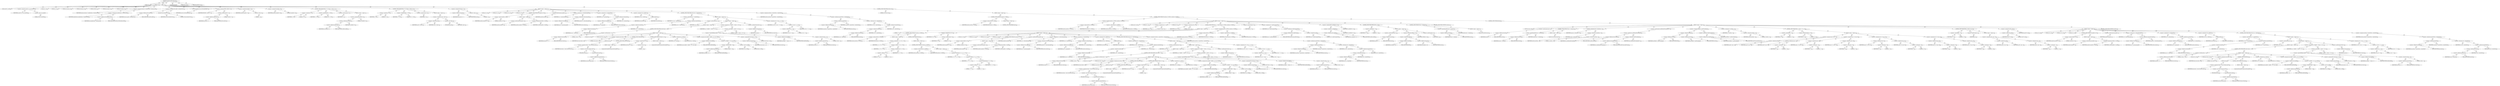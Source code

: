 digraph "getAndMoveToFrontDecode" {  
"111669149719" [label = <(METHOD,getAndMoveToFrontDecode)<SUB>498</SUB>> ]
"115964117002" [label = <(PARAM,this)<SUB>498</SUB>> ]
"25769803855" [label = <(BLOCK,&lt;empty&gt;,&lt;empty&gt;)<SUB>498</SUB>> ]
"94489280544" [label = <(LOCAL,char[] yy: char[])<SUB>499</SUB>> ]
"30064771523" [label = <(&lt;operator&gt;.assignment,char[] yy = new char[256])<SUB>499</SUB>> ]
"68719477126" [label = <(IDENTIFIER,yy,char[] yy = new char[256])<SUB>499</SUB>> ]
"30064771524" [label = <(&lt;operator&gt;.alloc,new char[256])> ]
"90194313337" [label = <(LITERAL,256,new char[256])<SUB>499</SUB>> ]
"94489280545" [label = <(LOCAL,int i: int)<SUB>500</SUB>> ]
"94489280546" [label = <(LOCAL,int j: int)<SUB>500</SUB>> ]
"94489280547" [label = <(LOCAL,int nextSym: int)<SUB>500</SUB>> ]
"94489280548" [label = <(LOCAL,int limitLast: int)<SUB>500</SUB>> ]
"94489280549" [label = <(LOCAL,int EOB: int)<SUB>501</SUB>> ]
"94489280550" [label = <(LOCAL,int groupNo: int)<SUB>501</SUB>> ]
"94489280551" [label = <(LOCAL,int groupPos: int)<SUB>501</SUB>> ]
"30064771525" [label = <(&lt;operator&gt;.assignment,limitLast = baseBlockSize * blockSize100k)<SUB>503</SUB>> ]
"68719477127" [label = <(IDENTIFIER,limitLast,limitLast = baseBlockSize * blockSize100k)<SUB>503</SUB>> ]
"30064771526" [label = <(&lt;operator&gt;.multiplication,baseBlockSize * blockSize100k)<SUB>503</SUB>> ]
"68719477128" [label = <(IDENTIFIER,baseBlockSize,baseBlockSize * blockSize100k)<SUB>503</SUB>> ]
"30064771527" [label = <(&lt;operator&gt;.fieldAccess,this.blockSize100k)<SUB>503</SUB>> ]
"68719477129" [label = <(IDENTIFIER,this,baseBlockSize * blockSize100k)> ]
"55834574934" [label = <(FIELD_IDENTIFIER,blockSize100k,blockSize100k)<SUB>503</SUB>> ]
"30064771528" [label = <(&lt;operator&gt;.assignment,this.origPtr = bsGetIntVS(24))<SUB>504</SUB>> ]
"30064771529" [label = <(&lt;operator&gt;.fieldAccess,this.origPtr)<SUB>504</SUB>> ]
"68719477130" [label = <(IDENTIFIER,this,this.origPtr = bsGetIntVS(24))> ]
"55834574935" [label = <(FIELD_IDENTIFIER,origPtr,origPtr)<SUB>504</SUB>> ]
"30064771530" [label = <(bsGetIntVS,this.bsGetIntVS(24))<SUB>504</SUB>> ]
"68719476777" [label = <(IDENTIFIER,this,this.bsGetIntVS(24))<SUB>504</SUB>> ]
"90194313338" [label = <(LITERAL,24,this.bsGetIntVS(24))<SUB>504</SUB>> ]
"30064771531" [label = <(recvDecodingTables,this.recvDecodingTables())<SUB>506</SUB>> ]
"68719476778" [label = <(IDENTIFIER,this,this.recvDecodingTables())<SUB>506</SUB>> ]
"30064771532" [label = <(&lt;operator&gt;.assignment,EOB = nInUse + 1)<SUB>507</SUB>> ]
"68719477131" [label = <(IDENTIFIER,EOB,EOB = nInUse + 1)<SUB>507</SUB>> ]
"30064771533" [label = <(&lt;operator&gt;.addition,nInUse + 1)<SUB>507</SUB>> ]
"30064771534" [label = <(&lt;operator&gt;.fieldAccess,this.nInUse)<SUB>507</SUB>> ]
"68719477132" [label = <(IDENTIFIER,this,nInUse + 1)> ]
"55834574936" [label = <(FIELD_IDENTIFIER,nInUse,nInUse)<SUB>507</SUB>> ]
"90194313339" [label = <(LITERAL,1,nInUse + 1)<SUB>507</SUB>> ]
"30064771535" [label = <(&lt;operator&gt;.assignment,groupNo = -1)<SUB>508</SUB>> ]
"68719477133" [label = <(IDENTIFIER,groupNo,groupNo = -1)<SUB>508</SUB>> ]
"30064771536" [label = <(&lt;operator&gt;.minus,-1)<SUB>508</SUB>> ]
"90194313340" [label = <(LITERAL,1,-1)<SUB>508</SUB>> ]
"30064771537" [label = <(&lt;operator&gt;.assignment,groupPos = 0)<SUB>509</SUB>> ]
"68719477134" [label = <(IDENTIFIER,groupPos,groupPos = 0)<SUB>509</SUB>> ]
"90194313341" [label = <(LITERAL,0,groupPos = 0)<SUB>509</SUB>> ]
"47244640315" [label = <(CONTROL_STRUCTURE,FOR,for (i = 0; Some(i &lt;= 255); i++))<SUB>517</SUB>> ]
"30064771538" [label = <(&lt;operator&gt;.assignment,i = 0)<SUB>517</SUB>> ]
"68719477135" [label = <(IDENTIFIER,i,i = 0)<SUB>517</SUB>> ]
"90194313342" [label = <(LITERAL,0,i = 0)<SUB>517</SUB>> ]
"30064771539" [label = <(&lt;operator&gt;.lessEqualsThan,i &lt;= 255)<SUB>517</SUB>> ]
"68719477136" [label = <(IDENTIFIER,i,i &lt;= 255)<SUB>517</SUB>> ]
"90194313343" [label = <(LITERAL,255,i &lt;= 255)<SUB>517</SUB>> ]
"30064771540" [label = <(&lt;operator&gt;.postIncrement,i++)<SUB>517</SUB>> ]
"68719477137" [label = <(IDENTIFIER,i,i++)<SUB>517</SUB>> ]
"25769803856" [label = <(BLOCK,&lt;empty&gt;,&lt;empty&gt;)<SUB>517</SUB>> ]
"30064771541" [label = <(&lt;operator&gt;.assignment,unzftab[i] = 0)<SUB>518</SUB>> ]
"30064771542" [label = <(&lt;operator&gt;.indexAccess,unzftab[i])<SUB>518</SUB>> ]
"30064771543" [label = <(&lt;operator&gt;.fieldAccess,this.unzftab)<SUB>518</SUB>> ]
"68719477138" [label = <(IDENTIFIER,this,unzftab[i] = 0)> ]
"55834574937" [label = <(FIELD_IDENTIFIER,unzftab,unzftab)<SUB>518</SUB>> ]
"68719477139" [label = <(IDENTIFIER,i,unzftab[i] = 0)<SUB>518</SUB>> ]
"90194313344" [label = <(LITERAL,0,unzftab[i] = 0)<SUB>518</SUB>> ]
"47244640316" [label = <(CONTROL_STRUCTURE,FOR,for (i = 0; Some(i &lt;= 255); i++))<SUB>521</SUB>> ]
"30064771544" [label = <(&lt;operator&gt;.assignment,i = 0)<SUB>521</SUB>> ]
"68719477140" [label = <(IDENTIFIER,i,i = 0)<SUB>521</SUB>> ]
"90194313345" [label = <(LITERAL,0,i = 0)<SUB>521</SUB>> ]
"30064771545" [label = <(&lt;operator&gt;.lessEqualsThan,i &lt;= 255)<SUB>521</SUB>> ]
"68719477141" [label = <(IDENTIFIER,i,i &lt;= 255)<SUB>521</SUB>> ]
"90194313346" [label = <(LITERAL,255,i &lt;= 255)<SUB>521</SUB>> ]
"30064771546" [label = <(&lt;operator&gt;.postIncrement,i++)<SUB>521</SUB>> ]
"68719477142" [label = <(IDENTIFIER,i,i++)<SUB>521</SUB>> ]
"25769803857" [label = <(BLOCK,&lt;empty&gt;,&lt;empty&gt;)<SUB>521</SUB>> ]
"30064771547" [label = <(&lt;operator&gt;.assignment,yy[i] = (char) i)<SUB>522</SUB>> ]
"30064771548" [label = <(&lt;operator&gt;.indexAccess,yy[i])<SUB>522</SUB>> ]
"68719477143" [label = <(IDENTIFIER,yy,yy[i] = (char) i)<SUB>522</SUB>> ]
"68719477144" [label = <(IDENTIFIER,i,yy[i] = (char) i)<SUB>522</SUB>> ]
"30064771549" [label = <(&lt;operator&gt;.cast,(char) i)<SUB>522</SUB>> ]
"180388626449" [label = <(TYPE_REF,char,char)<SUB>522</SUB>> ]
"68719477145" [label = <(IDENTIFIER,i,(char) i)<SUB>522</SUB>> ]
"30064771550" [label = <(&lt;operator&gt;.assignment,this.last = -1)<SUB>525</SUB>> ]
"30064771551" [label = <(&lt;operator&gt;.fieldAccess,this.last)<SUB>525</SUB>> ]
"68719477146" [label = <(IDENTIFIER,this,this.last = -1)> ]
"55834574938" [label = <(FIELD_IDENTIFIER,last,last)<SUB>525</SUB>> ]
"30064771552" [label = <(&lt;operator&gt;.minus,-1)<SUB>525</SUB>> ]
"90194313347" [label = <(LITERAL,1,-1)<SUB>525</SUB>> ]
"25769803858" [label = <(BLOCK,&lt;empty&gt;,&lt;empty&gt;)<SUB>527</SUB>> ]
"94489280552" [label = <(LOCAL,int zt: int)<SUB>528</SUB>> ]
"94489280553" [label = <(LOCAL,int zn: int)<SUB>528</SUB>> ]
"94489280554" [label = <(LOCAL,int zvec: int)<SUB>528</SUB>> ]
"94489280555" [label = <(LOCAL,int zj: int)<SUB>528</SUB>> ]
"47244640317" [label = <(CONTROL_STRUCTURE,IF,if (groupPos == 0))<SUB>529</SUB>> ]
"30064771553" [label = <(&lt;operator&gt;.equals,groupPos == 0)<SUB>529</SUB>> ]
"68719477147" [label = <(IDENTIFIER,groupPos,groupPos == 0)<SUB>529</SUB>> ]
"90194313348" [label = <(LITERAL,0,groupPos == 0)<SUB>529</SUB>> ]
"25769803859" [label = <(BLOCK,&lt;empty&gt;,&lt;empty&gt;)<SUB>529</SUB>> ]
"30064771554" [label = <(&lt;operator&gt;.postIncrement,groupNo++)<SUB>530</SUB>> ]
"68719477148" [label = <(IDENTIFIER,groupNo,groupNo++)<SUB>530</SUB>> ]
"30064771555" [label = <(&lt;operator&gt;.assignment,groupPos = G_SIZE)<SUB>531</SUB>> ]
"68719477149" [label = <(IDENTIFIER,groupPos,groupPos = G_SIZE)<SUB>531</SUB>> ]
"68719477150" [label = <(IDENTIFIER,G_SIZE,groupPos = G_SIZE)<SUB>531</SUB>> ]
"30064771556" [label = <(&lt;operator&gt;.postDecrement,groupPos--)<SUB>533</SUB>> ]
"68719477151" [label = <(IDENTIFIER,groupPos,groupPos--)<SUB>533</SUB>> ]
"30064771557" [label = <(&lt;operator&gt;.assignment,zt = selector[groupNo])<SUB>534</SUB>> ]
"68719477152" [label = <(IDENTIFIER,zt,zt = selector[groupNo])<SUB>534</SUB>> ]
"30064771558" [label = <(&lt;operator&gt;.indexAccess,selector[groupNo])<SUB>534</SUB>> ]
"30064771559" [label = <(&lt;operator&gt;.fieldAccess,this.selector)<SUB>534</SUB>> ]
"68719477153" [label = <(IDENTIFIER,this,zt = selector[groupNo])> ]
"55834574939" [label = <(FIELD_IDENTIFIER,selector,selector)<SUB>534</SUB>> ]
"68719477154" [label = <(IDENTIFIER,groupNo,zt = selector[groupNo])<SUB>534</SUB>> ]
"30064771560" [label = <(&lt;operator&gt;.assignment,zn = minLens[zt])<SUB>535</SUB>> ]
"68719477155" [label = <(IDENTIFIER,zn,zn = minLens[zt])<SUB>535</SUB>> ]
"30064771561" [label = <(&lt;operator&gt;.indexAccess,minLens[zt])<SUB>535</SUB>> ]
"30064771562" [label = <(&lt;operator&gt;.fieldAccess,this.minLens)<SUB>535</SUB>> ]
"68719477156" [label = <(IDENTIFIER,this,zn = minLens[zt])> ]
"55834574940" [label = <(FIELD_IDENTIFIER,minLens,minLens)<SUB>535</SUB>> ]
"68719477157" [label = <(IDENTIFIER,zt,zn = minLens[zt])<SUB>535</SUB>> ]
"30064771563" [label = <(&lt;operator&gt;.assignment,zvec = bsR(zn))<SUB>536</SUB>> ]
"68719477158" [label = <(IDENTIFIER,zvec,zvec = bsR(zn))<SUB>536</SUB>> ]
"30064771564" [label = <(bsR,this.bsR(zn))<SUB>536</SUB>> ]
"68719476779" [label = <(IDENTIFIER,this,this.bsR(zn))<SUB>536</SUB>> ]
"68719477159" [label = <(IDENTIFIER,zn,this.bsR(zn))<SUB>536</SUB>> ]
"47244640318" [label = <(CONTROL_STRUCTURE,WHILE,while (zvec &gt; limit[zt][zn]))<SUB>537</SUB>> ]
"30064771565" [label = <(&lt;operator&gt;.greaterThan,zvec &gt; limit[zt][zn])<SUB>537</SUB>> ]
"68719477160" [label = <(IDENTIFIER,zvec,zvec &gt; limit[zt][zn])<SUB>537</SUB>> ]
"30064771566" [label = <(&lt;operator&gt;.indexAccess,limit[zt][zn])<SUB>537</SUB>> ]
"30064771567" [label = <(&lt;operator&gt;.indexAccess,limit[zt])<SUB>537</SUB>> ]
"30064771568" [label = <(&lt;operator&gt;.fieldAccess,this.limit)<SUB>537</SUB>> ]
"68719477161" [label = <(IDENTIFIER,this,zvec &gt; limit[zt][zn])> ]
"55834574941" [label = <(FIELD_IDENTIFIER,limit,limit)<SUB>537</SUB>> ]
"68719477162" [label = <(IDENTIFIER,zt,zvec &gt; limit[zt][zn])<SUB>537</SUB>> ]
"68719477163" [label = <(IDENTIFIER,zn,zvec &gt; limit[zt][zn])<SUB>537</SUB>> ]
"25769803860" [label = <(BLOCK,&lt;empty&gt;,&lt;empty&gt;)<SUB>537</SUB>> ]
"30064771569" [label = <(&lt;operator&gt;.postIncrement,zn++)<SUB>538</SUB>> ]
"68719477164" [label = <(IDENTIFIER,zn,zn++)<SUB>538</SUB>> ]
"25769803861" [label = <(BLOCK,&lt;empty&gt;,&lt;empty&gt;)<SUB>539</SUB>> ]
"25769803862" [label = <(BLOCK,&lt;empty&gt;,&lt;empty&gt;)<SUB>540</SUB>> ]
"47244640319" [label = <(CONTROL_STRUCTURE,WHILE,while (bsLive &lt; 1))<SUB>541</SUB>> ]
"30064771570" [label = <(&lt;operator&gt;.lessThan,bsLive &lt; 1)<SUB>541</SUB>> ]
"30064771571" [label = <(&lt;operator&gt;.fieldAccess,this.bsLive)<SUB>541</SUB>> ]
"68719477165" [label = <(IDENTIFIER,this,bsLive &lt; 1)> ]
"55834574942" [label = <(FIELD_IDENTIFIER,bsLive,bsLive)<SUB>541</SUB>> ]
"90194313349" [label = <(LITERAL,1,bsLive &lt; 1)<SUB>541</SUB>> ]
"25769803863" [label = <(BLOCK,&lt;empty&gt;,&lt;empty&gt;)<SUB>541</SUB>> ]
"94489280556" [label = <(LOCAL,int zzi: int)<SUB>542</SUB>> ]
"94489280557" [label = <(LOCAL,char thech: char)<SUB>543</SUB>> ]
"30064771572" [label = <(&lt;operator&gt;.assignment,char thech = 0)<SUB>543</SUB>> ]
"68719477166" [label = <(IDENTIFIER,thech,char thech = 0)<SUB>543</SUB>> ]
"90194313350" [label = <(LITERAL,0,char thech = 0)<SUB>543</SUB>> ]
"47244640320" [label = <(CONTROL_STRUCTURE,TRY,try)<SUB>544</SUB>> ]
"25769803864" [label = <(BLOCK,try,try)<SUB>544</SUB>> ]
"30064771573" [label = <(&lt;operator&gt;.assignment,thech = (char) bsStream.read())<SUB>545</SUB>> ]
"68719477167" [label = <(IDENTIFIER,thech,thech = (char) bsStream.read())<SUB>545</SUB>> ]
"30064771574" [label = <(&lt;operator&gt;.cast,(char) bsStream.read())<SUB>545</SUB>> ]
"180388626450" [label = <(TYPE_REF,char,char)<SUB>545</SUB>> ]
"30064771575" [label = <(read,this.bsStream.read())<SUB>545</SUB>> ]
"30064771576" [label = <(&lt;operator&gt;.fieldAccess,this.bsStream)<SUB>545</SUB>> ]
"68719477168" [label = <(IDENTIFIER,this,this.bsStream.read())> ]
"55834574943" [label = <(FIELD_IDENTIFIER,bsStream,bsStream)<SUB>545</SUB>> ]
"47244640321" [label = <(CONTROL_STRUCTURE,CATCH,catch)<SUB>546</SUB>> ]
"25769803865" [label = <(BLOCK,&lt;empty&gt;,&lt;empty&gt;)<SUB>546</SUB>> ]
"30064771577" [label = <(compressedStreamEOF,compressedStreamEOF())<SUB>547</SUB>> ]
"47244640322" [label = <(CONTROL_STRUCTURE,IF,if (thech == -1))<SUB>549</SUB>> ]
"30064771578" [label = <(&lt;operator&gt;.equals,thech == -1)<SUB>549</SUB>> ]
"68719477169" [label = <(IDENTIFIER,thech,thech == -1)<SUB>549</SUB>> ]
"30064771579" [label = <(&lt;operator&gt;.minus,-1)<SUB>549</SUB>> ]
"90194313351" [label = <(LITERAL,1,-1)<SUB>549</SUB>> ]
"25769803866" [label = <(BLOCK,&lt;empty&gt;,&lt;empty&gt;)<SUB>549</SUB>> ]
"30064771580" [label = <(compressedStreamEOF,compressedStreamEOF())<SUB>550</SUB>> ]
"30064771581" [label = <(&lt;operator&gt;.assignment,zzi = thech)<SUB>552</SUB>> ]
"68719477170" [label = <(IDENTIFIER,zzi,zzi = thech)<SUB>552</SUB>> ]
"68719477171" [label = <(IDENTIFIER,thech,zzi = thech)<SUB>552</SUB>> ]
"30064771582" [label = <(&lt;operator&gt;.assignment,this.bsBuff = (bsBuff &lt;&lt; 8) | (zzi &amp; 0xff))<SUB>553</SUB>> ]
"30064771583" [label = <(&lt;operator&gt;.fieldAccess,this.bsBuff)<SUB>553</SUB>> ]
"68719477172" [label = <(IDENTIFIER,this,this.bsBuff = (bsBuff &lt;&lt; 8) | (zzi &amp; 0xff))> ]
"55834574944" [label = <(FIELD_IDENTIFIER,bsBuff,bsBuff)<SUB>553</SUB>> ]
"30064771584" [label = <(&lt;operator&gt;.or,(bsBuff &lt;&lt; 8) | (zzi &amp; 0xff))<SUB>553</SUB>> ]
"30064771585" [label = <(&lt;operator&gt;.shiftLeft,bsBuff &lt;&lt; 8)<SUB>553</SUB>> ]
"30064771586" [label = <(&lt;operator&gt;.fieldAccess,this.bsBuff)<SUB>553</SUB>> ]
"68719477173" [label = <(IDENTIFIER,this,bsBuff &lt;&lt; 8)> ]
"55834574945" [label = <(FIELD_IDENTIFIER,bsBuff,bsBuff)<SUB>553</SUB>> ]
"90194313352" [label = <(LITERAL,8,bsBuff &lt;&lt; 8)<SUB>553</SUB>> ]
"30064771587" [label = <(&lt;operator&gt;.and,zzi &amp; 0xff)<SUB>553</SUB>> ]
"68719477174" [label = <(IDENTIFIER,zzi,zzi &amp; 0xff)<SUB>553</SUB>> ]
"90194313353" [label = <(LITERAL,0xff,zzi &amp; 0xff)<SUB>553</SUB>> ]
"30064771588" [label = <(&lt;operator&gt;.assignmentPlus,this.bsLive += 8)<SUB>554</SUB>> ]
"30064771589" [label = <(&lt;operator&gt;.fieldAccess,this.bsLive)<SUB>554</SUB>> ]
"68719477175" [label = <(IDENTIFIER,this,this.bsLive += 8)> ]
"55834574946" [label = <(FIELD_IDENTIFIER,bsLive,bsLive)<SUB>554</SUB>> ]
"90194313354" [label = <(LITERAL,8,this.bsLive += 8)<SUB>554</SUB>> ]
"30064771590" [label = <(&lt;operator&gt;.assignment,zj = (bsBuff &gt;&gt; (bsLive - 1)) &amp; 1)<SUB>557</SUB>> ]
"68719477176" [label = <(IDENTIFIER,zj,zj = (bsBuff &gt;&gt; (bsLive - 1)) &amp; 1)<SUB>557</SUB>> ]
"30064771591" [label = <(&lt;operator&gt;.and,(bsBuff &gt;&gt; (bsLive - 1)) &amp; 1)<SUB>557</SUB>> ]
"30064771592" [label = <(&lt;operator&gt;.logicalShiftRight,bsBuff &gt;&gt; (bsLive - 1))<SUB>557</SUB>> ]
"30064771593" [label = <(&lt;operator&gt;.fieldAccess,this.bsBuff)<SUB>557</SUB>> ]
"68719477177" [label = <(IDENTIFIER,this,bsBuff &gt;&gt; (bsLive - 1))> ]
"55834574947" [label = <(FIELD_IDENTIFIER,bsBuff,bsBuff)<SUB>557</SUB>> ]
"30064771594" [label = <(&lt;operator&gt;.subtraction,bsLive - 1)<SUB>557</SUB>> ]
"30064771595" [label = <(&lt;operator&gt;.fieldAccess,this.bsLive)<SUB>557</SUB>> ]
"68719477178" [label = <(IDENTIFIER,this,bsLive - 1)> ]
"55834574948" [label = <(FIELD_IDENTIFIER,bsLive,bsLive)<SUB>557</SUB>> ]
"90194313355" [label = <(LITERAL,1,bsLive - 1)<SUB>557</SUB>> ]
"90194313356" [label = <(LITERAL,1,(bsBuff &gt;&gt; (bsLive - 1)) &amp; 1)<SUB>557</SUB>> ]
"30064771596" [label = <(&lt;operator&gt;.postDecrement,bsLive--)<SUB>558</SUB>> ]
"30064771597" [label = <(&lt;operator&gt;.fieldAccess,this.bsLive)<SUB>558</SUB>> ]
"68719477179" [label = <(IDENTIFIER,this,bsLive--)> ]
"55834574949" [label = <(FIELD_IDENTIFIER,bsLive,bsLive)<SUB>558</SUB>> ]
"30064771598" [label = <(&lt;operator&gt;.assignment,zvec = (zvec &lt;&lt; 1) | zj)<SUB>560</SUB>> ]
"68719477180" [label = <(IDENTIFIER,zvec,zvec = (zvec &lt;&lt; 1) | zj)<SUB>560</SUB>> ]
"30064771599" [label = <(&lt;operator&gt;.or,(zvec &lt;&lt; 1) | zj)<SUB>560</SUB>> ]
"30064771600" [label = <(&lt;operator&gt;.shiftLeft,zvec &lt;&lt; 1)<SUB>560</SUB>> ]
"68719477181" [label = <(IDENTIFIER,zvec,zvec &lt;&lt; 1)<SUB>560</SUB>> ]
"90194313357" [label = <(LITERAL,1,zvec &lt;&lt; 1)<SUB>560</SUB>> ]
"68719477182" [label = <(IDENTIFIER,zj,(zvec &lt;&lt; 1) | zj)<SUB>560</SUB>> ]
"30064771601" [label = <(&lt;operator&gt;.assignment,nextSym = perm[zt][zvec - base[zt][zn]])<SUB>562</SUB>> ]
"68719477183" [label = <(IDENTIFIER,nextSym,nextSym = perm[zt][zvec - base[zt][zn]])<SUB>562</SUB>> ]
"30064771602" [label = <(&lt;operator&gt;.indexAccess,perm[zt][zvec - base[zt][zn]])<SUB>562</SUB>> ]
"30064771603" [label = <(&lt;operator&gt;.indexAccess,perm[zt])<SUB>562</SUB>> ]
"30064771604" [label = <(&lt;operator&gt;.fieldAccess,this.perm)<SUB>562</SUB>> ]
"68719477184" [label = <(IDENTIFIER,this,nextSym = perm[zt][zvec - base[zt][zn]])> ]
"55834574950" [label = <(FIELD_IDENTIFIER,perm,perm)<SUB>562</SUB>> ]
"68719477185" [label = <(IDENTIFIER,zt,nextSym = perm[zt][zvec - base[zt][zn]])<SUB>562</SUB>> ]
"30064771605" [label = <(&lt;operator&gt;.subtraction,zvec - base[zt][zn])<SUB>562</SUB>> ]
"68719477186" [label = <(IDENTIFIER,zvec,zvec - base[zt][zn])<SUB>562</SUB>> ]
"30064771606" [label = <(&lt;operator&gt;.indexAccess,base[zt][zn])<SUB>562</SUB>> ]
"30064771607" [label = <(&lt;operator&gt;.indexAccess,base[zt])<SUB>562</SUB>> ]
"30064771608" [label = <(&lt;operator&gt;.fieldAccess,this.base)<SUB>562</SUB>> ]
"68719477187" [label = <(IDENTIFIER,this,zvec - base[zt][zn])> ]
"55834574951" [label = <(FIELD_IDENTIFIER,base,base)<SUB>562</SUB>> ]
"68719477188" [label = <(IDENTIFIER,zt,zvec - base[zt][zn])<SUB>562</SUB>> ]
"68719477189" [label = <(IDENTIFIER,zn,zvec - base[zt][zn])<SUB>562</SUB>> ]
"47244640323" [label = <(CONTROL_STRUCTURE,WHILE,while (true))<SUB>565</SUB>> ]
"90194313358" [label = <(LITERAL,true,while (true))<SUB>565</SUB>> ]
"25769803867" [label = <(BLOCK,&lt;empty&gt;,&lt;empty&gt;)<SUB>565</SUB>> ]
"47244640324" [label = <(CONTROL_STRUCTURE,IF,if (nextSym == EOB))<SUB>567</SUB>> ]
"30064771609" [label = <(&lt;operator&gt;.equals,nextSym == EOB)<SUB>567</SUB>> ]
"68719477190" [label = <(IDENTIFIER,nextSym,nextSym == EOB)<SUB>567</SUB>> ]
"68719477191" [label = <(IDENTIFIER,EOB,nextSym == EOB)<SUB>567</SUB>> ]
"25769803868" [label = <(BLOCK,&lt;empty&gt;,&lt;empty&gt;)<SUB>567</SUB>> ]
"47244640325" [label = <(CONTROL_STRUCTURE,BREAK,break;)<SUB>568</SUB>> ]
"47244640326" [label = <(CONTROL_STRUCTURE,IF,if (nextSym == RUNA || nextSym == RUNB))<SUB>571</SUB>> ]
"30064771610" [label = <(&lt;operator&gt;.logicalOr,nextSym == RUNA || nextSym == RUNB)<SUB>571</SUB>> ]
"30064771611" [label = <(&lt;operator&gt;.equals,nextSym == RUNA)<SUB>571</SUB>> ]
"68719477192" [label = <(IDENTIFIER,nextSym,nextSym == RUNA)<SUB>571</SUB>> ]
"68719477193" [label = <(IDENTIFIER,RUNA,nextSym == RUNA)<SUB>571</SUB>> ]
"30064771612" [label = <(&lt;operator&gt;.equals,nextSym == RUNB)<SUB>571</SUB>> ]
"68719477194" [label = <(IDENTIFIER,nextSym,nextSym == RUNB)<SUB>571</SUB>> ]
"68719477195" [label = <(IDENTIFIER,RUNB,nextSym == RUNB)<SUB>571</SUB>> ]
"25769803869" [label = <(BLOCK,&lt;empty&gt;,&lt;empty&gt;)<SUB>571</SUB>> ]
"94489280558" [label = <(LOCAL,char ch: char)<SUB>572</SUB>> ]
"94489280559" [label = <(LOCAL,int s: int)<SUB>573</SUB>> ]
"30064771613" [label = <(&lt;operator&gt;.assignment,int s = -1)<SUB>573</SUB>> ]
"68719477196" [label = <(IDENTIFIER,s,int s = -1)<SUB>573</SUB>> ]
"30064771614" [label = <(&lt;operator&gt;.minus,-1)<SUB>573</SUB>> ]
"90194313359" [label = <(LITERAL,1,-1)<SUB>573</SUB>> ]
"94489280560" [label = <(LOCAL,int N: int)<SUB>574</SUB>> ]
"30064771615" [label = <(&lt;operator&gt;.assignment,int N = 1)<SUB>574</SUB>> ]
"68719477197" [label = <(IDENTIFIER,N,int N = 1)<SUB>574</SUB>> ]
"90194313360" [label = <(LITERAL,1,int N = 1)<SUB>574</SUB>> ]
"47244640327" [label = <(CONTROL_STRUCTURE,DO,do {...} while (nextSym == RUNA || nextSym == RUNB))<SUB>575</SUB>> ]
"25769803870" [label = <(BLOCK,&lt;empty&gt;,&lt;empty&gt;)<SUB>575</SUB>> ]
"47244640328" [label = <(CONTROL_STRUCTURE,IF,if (nextSym == RUNA))<SUB>576</SUB>> ]
"30064771616" [label = <(&lt;operator&gt;.equals,nextSym == RUNA)<SUB>576</SUB>> ]
"68719477198" [label = <(IDENTIFIER,nextSym,nextSym == RUNA)<SUB>576</SUB>> ]
"68719477199" [label = <(IDENTIFIER,RUNA,nextSym == RUNA)<SUB>576</SUB>> ]
"25769803871" [label = <(BLOCK,&lt;empty&gt;,&lt;empty&gt;)<SUB>576</SUB>> ]
"30064771617" [label = <(&lt;operator&gt;.assignment,s = s + (0 + 1) * N)<SUB>577</SUB>> ]
"68719477200" [label = <(IDENTIFIER,s,s = s + (0 + 1) * N)<SUB>577</SUB>> ]
"30064771618" [label = <(&lt;operator&gt;.addition,s + (0 + 1) * N)<SUB>577</SUB>> ]
"68719477201" [label = <(IDENTIFIER,s,s + (0 + 1) * N)<SUB>577</SUB>> ]
"30064771619" [label = <(&lt;operator&gt;.multiplication,(0 + 1) * N)<SUB>577</SUB>> ]
"30064771620" [label = <(&lt;operator&gt;.addition,0 + 1)<SUB>577</SUB>> ]
"90194313361" [label = <(LITERAL,0,0 + 1)<SUB>577</SUB>> ]
"90194313362" [label = <(LITERAL,1,0 + 1)<SUB>577</SUB>> ]
"68719477202" [label = <(IDENTIFIER,N,(0 + 1) * N)<SUB>577</SUB>> ]
"47244640329" [label = <(CONTROL_STRUCTURE,ELSE,else)<SUB>578</SUB>> ]
"25769803872" [label = <(BLOCK,&lt;empty&gt;,&lt;empty&gt;)<SUB>578</SUB>> ]
"47244640330" [label = <(CONTROL_STRUCTURE,IF,if (nextSym == RUNB))<SUB>578</SUB>> ]
"30064771621" [label = <(&lt;operator&gt;.equals,nextSym == RUNB)<SUB>578</SUB>> ]
"68719477203" [label = <(IDENTIFIER,nextSym,nextSym == RUNB)<SUB>578</SUB>> ]
"68719477204" [label = <(IDENTIFIER,RUNB,nextSym == RUNB)<SUB>578</SUB>> ]
"25769803873" [label = <(BLOCK,&lt;empty&gt;,&lt;empty&gt;)<SUB>578</SUB>> ]
"30064771622" [label = <(&lt;operator&gt;.assignment,s = s + (1 + 1) * N)<SUB>579</SUB>> ]
"68719477205" [label = <(IDENTIFIER,s,s = s + (1 + 1) * N)<SUB>579</SUB>> ]
"30064771623" [label = <(&lt;operator&gt;.addition,s + (1 + 1) * N)<SUB>579</SUB>> ]
"68719477206" [label = <(IDENTIFIER,s,s + (1 + 1) * N)<SUB>579</SUB>> ]
"30064771624" [label = <(&lt;operator&gt;.multiplication,(1 + 1) * N)<SUB>579</SUB>> ]
"30064771625" [label = <(&lt;operator&gt;.addition,1 + 1)<SUB>579</SUB>> ]
"90194313363" [label = <(LITERAL,1,1 + 1)<SUB>579</SUB>> ]
"90194313364" [label = <(LITERAL,1,1 + 1)<SUB>579</SUB>> ]
"68719477207" [label = <(IDENTIFIER,N,(1 + 1) * N)<SUB>579</SUB>> ]
"30064771626" [label = <(&lt;operator&gt;.assignment,N = N * 2)<SUB>581</SUB>> ]
"68719477208" [label = <(IDENTIFIER,N,N = N * 2)<SUB>581</SUB>> ]
"30064771627" [label = <(&lt;operator&gt;.multiplication,N * 2)<SUB>581</SUB>> ]
"68719477209" [label = <(IDENTIFIER,N,N * 2)<SUB>581</SUB>> ]
"90194313365" [label = <(LITERAL,2,N * 2)<SUB>581</SUB>> ]
"25769803874" [label = <(BLOCK,&lt;empty&gt;,&lt;empty&gt;)<SUB>582</SUB>> ]
"94489280561" [label = <(LOCAL,int zt: int)<SUB>583</SUB>> ]
"94489280562" [label = <(LOCAL,int zn: int)<SUB>583</SUB>> ]
"94489280563" [label = <(LOCAL,int zvec: int)<SUB>583</SUB>> ]
"94489280564" [label = <(LOCAL,int zj: int)<SUB>583</SUB>> ]
"47244640331" [label = <(CONTROL_STRUCTURE,IF,if (groupPos == 0))<SUB>584</SUB>> ]
"30064771628" [label = <(&lt;operator&gt;.equals,groupPos == 0)<SUB>584</SUB>> ]
"68719477210" [label = <(IDENTIFIER,groupPos,groupPos == 0)<SUB>584</SUB>> ]
"90194313366" [label = <(LITERAL,0,groupPos == 0)<SUB>584</SUB>> ]
"25769803875" [label = <(BLOCK,&lt;empty&gt;,&lt;empty&gt;)<SUB>584</SUB>> ]
"30064771629" [label = <(&lt;operator&gt;.postIncrement,groupNo++)<SUB>585</SUB>> ]
"68719477211" [label = <(IDENTIFIER,groupNo,groupNo++)<SUB>585</SUB>> ]
"30064771630" [label = <(&lt;operator&gt;.assignment,groupPos = G_SIZE)<SUB>586</SUB>> ]
"68719477212" [label = <(IDENTIFIER,groupPos,groupPos = G_SIZE)<SUB>586</SUB>> ]
"68719477213" [label = <(IDENTIFIER,G_SIZE,groupPos = G_SIZE)<SUB>586</SUB>> ]
"30064771631" [label = <(&lt;operator&gt;.postDecrement,groupPos--)<SUB>588</SUB>> ]
"68719477214" [label = <(IDENTIFIER,groupPos,groupPos--)<SUB>588</SUB>> ]
"30064771632" [label = <(&lt;operator&gt;.assignment,zt = selector[groupNo])<SUB>589</SUB>> ]
"68719477215" [label = <(IDENTIFIER,zt,zt = selector[groupNo])<SUB>589</SUB>> ]
"30064771633" [label = <(&lt;operator&gt;.indexAccess,selector[groupNo])<SUB>589</SUB>> ]
"30064771634" [label = <(&lt;operator&gt;.fieldAccess,this.selector)<SUB>589</SUB>> ]
"68719477216" [label = <(IDENTIFIER,this,zt = selector[groupNo])> ]
"55834574952" [label = <(FIELD_IDENTIFIER,selector,selector)<SUB>589</SUB>> ]
"68719477217" [label = <(IDENTIFIER,groupNo,zt = selector[groupNo])<SUB>589</SUB>> ]
"30064771635" [label = <(&lt;operator&gt;.assignment,zn = minLens[zt])<SUB>590</SUB>> ]
"68719477218" [label = <(IDENTIFIER,zn,zn = minLens[zt])<SUB>590</SUB>> ]
"30064771636" [label = <(&lt;operator&gt;.indexAccess,minLens[zt])<SUB>590</SUB>> ]
"30064771637" [label = <(&lt;operator&gt;.fieldAccess,this.minLens)<SUB>590</SUB>> ]
"68719477219" [label = <(IDENTIFIER,this,zn = minLens[zt])> ]
"55834574953" [label = <(FIELD_IDENTIFIER,minLens,minLens)<SUB>590</SUB>> ]
"68719477220" [label = <(IDENTIFIER,zt,zn = minLens[zt])<SUB>590</SUB>> ]
"30064771638" [label = <(&lt;operator&gt;.assignment,zvec = bsR(zn))<SUB>591</SUB>> ]
"68719477221" [label = <(IDENTIFIER,zvec,zvec = bsR(zn))<SUB>591</SUB>> ]
"30064771639" [label = <(bsR,this.bsR(zn))<SUB>591</SUB>> ]
"68719476780" [label = <(IDENTIFIER,this,this.bsR(zn))<SUB>591</SUB>> ]
"68719477222" [label = <(IDENTIFIER,zn,this.bsR(zn))<SUB>591</SUB>> ]
"47244640332" [label = <(CONTROL_STRUCTURE,WHILE,while (zvec &gt; limit[zt][zn]))<SUB>592</SUB>> ]
"30064771640" [label = <(&lt;operator&gt;.greaterThan,zvec &gt; limit[zt][zn])<SUB>592</SUB>> ]
"68719477223" [label = <(IDENTIFIER,zvec,zvec &gt; limit[zt][zn])<SUB>592</SUB>> ]
"30064771641" [label = <(&lt;operator&gt;.indexAccess,limit[zt][zn])<SUB>592</SUB>> ]
"30064771642" [label = <(&lt;operator&gt;.indexAccess,limit[zt])<SUB>592</SUB>> ]
"30064771643" [label = <(&lt;operator&gt;.fieldAccess,this.limit)<SUB>592</SUB>> ]
"68719477224" [label = <(IDENTIFIER,this,zvec &gt; limit[zt][zn])> ]
"55834574954" [label = <(FIELD_IDENTIFIER,limit,limit)<SUB>592</SUB>> ]
"68719477225" [label = <(IDENTIFIER,zt,zvec &gt; limit[zt][zn])<SUB>592</SUB>> ]
"68719477226" [label = <(IDENTIFIER,zn,zvec &gt; limit[zt][zn])<SUB>592</SUB>> ]
"25769803876" [label = <(BLOCK,&lt;empty&gt;,&lt;empty&gt;)<SUB>592</SUB>> ]
"30064771644" [label = <(&lt;operator&gt;.postIncrement,zn++)<SUB>593</SUB>> ]
"68719477227" [label = <(IDENTIFIER,zn,zn++)<SUB>593</SUB>> ]
"25769803877" [label = <(BLOCK,&lt;empty&gt;,&lt;empty&gt;)<SUB>594</SUB>> ]
"25769803878" [label = <(BLOCK,&lt;empty&gt;,&lt;empty&gt;)<SUB>595</SUB>> ]
"47244640333" [label = <(CONTROL_STRUCTURE,WHILE,while (bsLive &lt; 1))<SUB>596</SUB>> ]
"30064771645" [label = <(&lt;operator&gt;.lessThan,bsLive &lt; 1)<SUB>596</SUB>> ]
"30064771646" [label = <(&lt;operator&gt;.fieldAccess,this.bsLive)<SUB>596</SUB>> ]
"68719477228" [label = <(IDENTIFIER,this,bsLive &lt; 1)> ]
"55834574955" [label = <(FIELD_IDENTIFIER,bsLive,bsLive)<SUB>596</SUB>> ]
"90194313367" [label = <(LITERAL,1,bsLive &lt; 1)<SUB>596</SUB>> ]
"25769803879" [label = <(BLOCK,&lt;empty&gt;,&lt;empty&gt;)<SUB>596</SUB>> ]
"94489280565" [label = <(LOCAL,int zzi: int)<SUB>597</SUB>> ]
"94489280566" [label = <(LOCAL,char thech: char)<SUB>598</SUB>> ]
"30064771647" [label = <(&lt;operator&gt;.assignment,char thech = 0)<SUB>598</SUB>> ]
"68719477229" [label = <(IDENTIFIER,thech,char thech = 0)<SUB>598</SUB>> ]
"90194313368" [label = <(LITERAL,0,char thech = 0)<SUB>598</SUB>> ]
"47244640334" [label = <(CONTROL_STRUCTURE,TRY,try)<SUB>599</SUB>> ]
"25769803880" [label = <(BLOCK,try,try)<SUB>599</SUB>> ]
"30064771648" [label = <(&lt;operator&gt;.assignment,thech = (char) bsStream.read())<SUB>600</SUB>> ]
"68719477230" [label = <(IDENTIFIER,thech,thech = (char) bsStream.read())<SUB>600</SUB>> ]
"30064771649" [label = <(&lt;operator&gt;.cast,(char) bsStream.read())<SUB>600</SUB>> ]
"180388626451" [label = <(TYPE_REF,char,char)<SUB>600</SUB>> ]
"30064771650" [label = <(read,this.bsStream.read())<SUB>600</SUB>> ]
"30064771651" [label = <(&lt;operator&gt;.fieldAccess,this.bsStream)<SUB>600</SUB>> ]
"68719477231" [label = <(IDENTIFIER,this,this.bsStream.read())> ]
"55834574956" [label = <(FIELD_IDENTIFIER,bsStream,bsStream)<SUB>600</SUB>> ]
"47244640335" [label = <(CONTROL_STRUCTURE,CATCH,catch)<SUB>601</SUB>> ]
"25769803881" [label = <(BLOCK,&lt;empty&gt;,&lt;empty&gt;)<SUB>601</SUB>> ]
"30064771652" [label = <(compressedStreamEOF,compressedStreamEOF())<SUB>602</SUB>> ]
"47244640336" [label = <(CONTROL_STRUCTURE,IF,if (thech == -1))<SUB>604</SUB>> ]
"30064771653" [label = <(&lt;operator&gt;.equals,thech == -1)<SUB>604</SUB>> ]
"68719477232" [label = <(IDENTIFIER,thech,thech == -1)<SUB>604</SUB>> ]
"30064771654" [label = <(&lt;operator&gt;.minus,-1)<SUB>604</SUB>> ]
"90194313369" [label = <(LITERAL,1,-1)<SUB>604</SUB>> ]
"25769803882" [label = <(BLOCK,&lt;empty&gt;,&lt;empty&gt;)<SUB>604</SUB>> ]
"30064771655" [label = <(compressedStreamEOF,compressedStreamEOF())<SUB>605</SUB>> ]
"30064771656" [label = <(&lt;operator&gt;.assignment,zzi = thech)<SUB>607</SUB>> ]
"68719477233" [label = <(IDENTIFIER,zzi,zzi = thech)<SUB>607</SUB>> ]
"68719477234" [label = <(IDENTIFIER,thech,zzi = thech)<SUB>607</SUB>> ]
"30064771657" [label = <(&lt;operator&gt;.assignment,this.bsBuff = (bsBuff &lt;&lt; 8) | (zzi &amp; 0xff))<SUB>608</SUB>> ]
"30064771658" [label = <(&lt;operator&gt;.fieldAccess,this.bsBuff)<SUB>608</SUB>> ]
"68719477235" [label = <(IDENTIFIER,this,this.bsBuff = (bsBuff &lt;&lt; 8) | (zzi &amp; 0xff))> ]
"55834574957" [label = <(FIELD_IDENTIFIER,bsBuff,bsBuff)<SUB>608</SUB>> ]
"30064771659" [label = <(&lt;operator&gt;.or,(bsBuff &lt;&lt; 8) | (zzi &amp; 0xff))<SUB>608</SUB>> ]
"30064771660" [label = <(&lt;operator&gt;.shiftLeft,bsBuff &lt;&lt; 8)<SUB>608</SUB>> ]
"30064771661" [label = <(&lt;operator&gt;.fieldAccess,this.bsBuff)<SUB>608</SUB>> ]
"68719477236" [label = <(IDENTIFIER,this,bsBuff &lt;&lt; 8)> ]
"55834574958" [label = <(FIELD_IDENTIFIER,bsBuff,bsBuff)<SUB>608</SUB>> ]
"90194313370" [label = <(LITERAL,8,bsBuff &lt;&lt; 8)<SUB>608</SUB>> ]
"30064771662" [label = <(&lt;operator&gt;.and,zzi &amp; 0xff)<SUB>608</SUB>> ]
"68719477237" [label = <(IDENTIFIER,zzi,zzi &amp; 0xff)<SUB>608</SUB>> ]
"90194313371" [label = <(LITERAL,0xff,zzi &amp; 0xff)<SUB>608</SUB>> ]
"30064771663" [label = <(&lt;operator&gt;.assignmentPlus,this.bsLive += 8)<SUB>609</SUB>> ]
"30064771664" [label = <(&lt;operator&gt;.fieldAccess,this.bsLive)<SUB>609</SUB>> ]
"68719477238" [label = <(IDENTIFIER,this,this.bsLive += 8)> ]
"55834574959" [label = <(FIELD_IDENTIFIER,bsLive,bsLive)<SUB>609</SUB>> ]
"90194313372" [label = <(LITERAL,8,this.bsLive += 8)<SUB>609</SUB>> ]
"30064771665" [label = <(&lt;operator&gt;.assignment,zj = (bsBuff &gt;&gt; (bsLive - 1)) &amp; 1)<SUB>612</SUB>> ]
"68719477239" [label = <(IDENTIFIER,zj,zj = (bsBuff &gt;&gt; (bsLive - 1)) &amp; 1)<SUB>612</SUB>> ]
"30064771666" [label = <(&lt;operator&gt;.and,(bsBuff &gt;&gt; (bsLive - 1)) &amp; 1)<SUB>612</SUB>> ]
"30064771667" [label = <(&lt;operator&gt;.logicalShiftRight,bsBuff &gt;&gt; (bsLive - 1))<SUB>612</SUB>> ]
"30064771668" [label = <(&lt;operator&gt;.fieldAccess,this.bsBuff)<SUB>612</SUB>> ]
"68719477240" [label = <(IDENTIFIER,this,bsBuff &gt;&gt; (bsLive - 1))> ]
"55834574960" [label = <(FIELD_IDENTIFIER,bsBuff,bsBuff)<SUB>612</SUB>> ]
"30064771669" [label = <(&lt;operator&gt;.subtraction,bsLive - 1)<SUB>612</SUB>> ]
"30064771670" [label = <(&lt;operator&gt;.fieldAccess,this.bsLive)<SUB>612</SUB>> ]
"68719477241" [label = <(IDENTIFIER,this,bsLive - 1)> ]
"55834574961" [label = <(FIELD_IDENTIFIER,bsLive,bsLive)<SUB>612</SUB>> ]
"90194313373" [label = <(LITERAL,1,bsLive - 1)<SUB>612</SUB>> ]
"90194313374" [label = <(LITERAL,1,(bsBuff &gt;&gt; (bsLive - 1)) &amp; 1)<SUB>612</SUB>> ]
"30064771671" [label = <(&lt;operator&gt;.postDecrement,bsLive--)<SUB>613</SUB>> ]
"30064771672" [label = <(&lt;operator&gt;.fieldAccess,this.bsLive)<SUB>613</SUB>> ]
"68719477242" [label = <(IDENTIFIER,this,bsLive--)> ]
"55834574962" [label = <(FIELD_IDENTIFIER,bsLive,bsLive)<SUB>613</SUB>> ]
"30064771673" [label = <(&lt;operator&gt;.assignment,zvec = (zvec &lt;&lt; 1) | zj)<SUB>615</SUB>> ]
"68719477243" [label = <(IDENTIFIER,zvec,zvec = (zvec &lt;&lt; 1) | zj)<SUB>615</SUB>> ]
"30064771674" [label = <(&lt;operator&gt;.or,(zvec &lt;&lt; 1) | zj)<SUB>615</SUB>> ]
"30064771675" [label = <(&lt;operator&gt;.shiftLeft,zvec &lt;&lt; 1)<SUB>615</SUB>> ]
"68719477244" [label = <(IDENTIFIER,zvec,zvec &lt;&lt; 1)<SUB>615</SUB>> ]
"90194313375" [label = <(LITERAL,1,zvec &lt;&lt; 1)<SUB>615</SUB>> ]
"68719477245" [label = <(IDENTIFIER,zj,(zvec &lt;&lt; 1) | zj)<SUB>615</SUB>> ]
"30064771676" [label = <(&lt;operator&gt;.assignment,nextSym = perm[zt][zvec - base[zt][zn]])<SUB>617</SUB>> ]
"68719477246" [label = <(IDENTIFIER,nextSym,nextSym = perm[zt][zvec - base[zt][zn]])<SUB>617</SUB>> ]
"30064771677" [label = <(&lt;operator&gt;.indexAccess,perm[zt][zvec - base[zt][zn]])<SUB>617</SUB>> ]
"30064771678" [label = <(&lt;operator&gt;.indexAccess,perm[zt])<SUB>617</SUB>> ]
"30064771679" [label = <(&lt;operator&gt;.fieldAccess,this.perm)<SUB>617</SUB>> ]
"68719477247" [label = <(IDENTIFIER,this,nextSym = perm[zt][zvec - base[zt][zn]])> ]
"55834574963" [label = <(FIELD_IDENTIFIER,perm,perm)<SUB>617</SUB>> ]
"68719477248" [label = <(IDENTIFIER,zt,nextSym = perm[zt][zvec - base[zt][zn]])<SUB>617</SUB>> ]
"30064771680" [label = <(&lt;operator&gt;.subtraction,zvec - base[zt][zn])<SUB>617</SUB>> ]
"68719477249" [label = <(IDENTIFIER,zvec,zvec - base[zt][zn])<SUB>617</SUB>> ]
"30064771681" [label = <(&lt;operator&gt;.indexAccess,base[zt][zn])<SUB>617</SUB>> ]
"30064771682" [label = <(&lt;operator&gt;.indexAccess,base[zt])<SUB>617</SUB>> ]
"30064771683" [label = <(&lt;operator&gt;.fieldAccess,this.base)<SUB>617</SUB>> ]
"68719477250" [label = <(IDENTIFIER,this,zvec - base[zt][zn])> ]
"55834574964" [label = <(FIELD_IDENTIFIER,base,base)<SUB>617</SUB>> ]
"68719477251" [label = <(IDENTIFIER,zt,zvec - base[zt][zn])<SUB>617</SUB>> ]
"68719477252" [label = <(IDENTIFIER,zn,zvec - base[zt][zn])<SUB>617</SUB>> ]
"30064771684" [label = <(&lt;operator&gt;.logicalOr,nextSym == RUNA || nextSym == RUNB)<SUB>619</SUB>> ]
"30064771685" [label = <(&lt;operator&gt;.equals,nextSym == RUNA)<SUB>619</SUB>> ]
"68719477253" [label = <(IDENTIFIER,nextSym,nextSym == RUNA)<SUB>619</SUB>> ]
"68719477254" [label = <(IDENTIFIER,RUNA,nextSym == RUNA)<SUB>619</SUB>> ]
"30064771686" [label = <(&lt;operator&gt;.equals,nextSym == RUNB)<SUB>619</SUB>> ]
"68719477255" [label = <(IDENTIFIER,nextSym,nextSym == RUNB)<SUB>619</SUB>> ]
"68719477256" [label = <(IDENTIFIER,RUNB,nextSym == RUNB)<SUB>619</SUB>> ]
"30064771687" [label = <(&lt;operator&gt;.postIncrement,s++)<SUB>621</SUB>> ]
"68719477257" [label = <(IDENTIFIER,s,s++)<SUB>621</SUB>> ]
"30064771688" [label = <(&lt;operator&gt;.assignment,ch = seqToUnseq[yy[0]])<SUB>622</SUB>> ]
"68719477258" [label = <(IDENTIFIER,ch,ch = seqToUnseq[yy[0]])<SUB>622</SUB>> ]
"30064771689" [label = <(&lt;operator&gt;.indexAccess,seqToUnseq[yy[0]])<SUB>622</SUB>> ]
"30064771690" [label = <(&lt;operator&gt;.fieldAccess,this.seqToUnseq)<SUB>622</SUB>> ]
"68719477259" [label = <(IDENTIFIER,this,ch = seqToUnseq[yy[0]])> ]
"55834574965" [label = <(FIELD_IDENTIFIER,seqToUnseq,seqToUnseq)<SUB>622</SUB>> ]
"30064771691" [label = <(&lt;operator&gt;.indexAccess,yy[0])<SUB>622</SUB>> ]
"68719477260" [label = <(IDENTIFIER,yy,ch = seqToUnseq[yy[0]])<SUB>622</SUB>> ]
"90194313376" [label = <(LITERAL,0,ch = seqToUnseq[yy[0]])<SUB>622</SUB>> ]
"30064771692" [label = <(&lt;operator&gt;.assignmentPlus,unzftab[ch] += s)<SUB>623</SUB>> ]
"30064771693" [label = <(&lt;operator&gt;.indexAccess,unzftab[ch])<SUB>623</SUB>> ]
"30064771694" [label = <(&lt;operator&gt;.fieldAccess,this.unzftab)<SUB>623</SUB>> ]
"68719477261" [label = <(IDENTIFIER,this,unzftab[ch] += s)> ]
"55834574966" [label = <(FIELD_IDENTIFIER,unzftab,unzftab)<SUB>623</SUB>> ]
"68719477262" [label = <(IDENTIFIER,ch,unzftab[ch] += s)<SUB>623</SUB>> ]
"68719477263" [label = <(IDENTIFIER,s,unzftab[ch] += s)<SUB>623</SUB>> ]
"47244640337" [label = <(CONTROL_STRUCTURE,WHILE,while (s &gt; 0))<SUB>625</SUB>> ]
"30064771695" [label = <(&lt;operator&gt;.greaterThan,s &gt; 0)<SUB>625</SUB>> ]
"68719477264" [label = <(IDENTIFIER,s,s &gt; 0)<SUB>625</SUB>> ]
"90194313377" [label = <(LITERAL,0,s &gt; 0)<SUB>625</SUB>> ]
"25769803883" [label = <(BLOCK,&lt;empty&gt;,&lt;empty&gt;)<SUB>625</SUB>> ]
"30064771696" [label = <(&lt;operator&gt;.postIncrement,last++)<SUB>626</SUB>> ]
"30064771697" [label = <(&lt;operator&gt;.fieldAccess,this.last)<SUB>626</SUB>> ]
"68719477265" [label = <(IDENTIFIER,this,last++)> ]
"55834574967" [label = <(FIELD_IDENTIFIER,last,last)<SUB>626</SUB>> ]
"30064771698" [label = <(&lt;operator&gt;.assignment,ll8[last] = ch)<SUB>627</SUB>> ]
"30064771699" [label = <(&lt;operator&gt;.indexAccess,ll8[last])<SUB>627</SUB>> ]
"30064771700" [label = <(&lt;operator&gt;.fieldAccess,this.ll8)<SUB>627</SUB>> ]
"68719477266" [label = <(IDENTIFIER,this,ll8[last] = ch)> ]
"55834574968" [label = <(FIELD_IDENTIFIER,ll8,ll8)<SUB>627</SUB>> ]
"30064771701" [label = <(&lt;operator&gt;.fieldAccess,this.last)<SUB>627</SUB>> ]
"68719477267" [label = <(IDENTIFIER,this,ll8[last] = ch)> ]
"55834574969" [label = <(FIELD_IDENTIFIER,last,last)<SUB>627</SUB>> ]
"68719477268" [label = <(IDENTIFIER,ch,ll8[last] = ch)<SUB>627</SUB>> ]
"30064771702" [label = <(&lt;operator&gt;.postDecrement,s--)<SUB>628</SUB>> ]
"68719477269" [label = <(IDENTIFIER,s,s--)<SUB>628</SUB>> ]
"47244640338" [label = <(CONTROL_STRUCTURE,IF,if (last &gt;= limitLast))<SUB>631</SUB>> ]
"30064771703" [label = <(&lt;operator&gt;.greaterEqualsThan,last &gt;= limitLast)<SUB>631</SUB>> ]
"30064771704" [label = <(&lt;operator&gt;.fieldAccess,this.last)<SUB>631</SUB>> ]
"68719477270" [label = <(IDENTIFIER,this,last &gt;= limitLast)> ]
"55834574970" [label = <(FIELD_IDENTIFIER,last,last)<SUB>631</SUB>> ]
"68719477271" [label = <(IDENTIFIER,limitLast,last &gt;= limitLast)<SUB>631</SUB>> ]
"25769803884" [label = <(BLOCK,&lt;empty&gt;,&lt;empty&gt;)<SUB>631</SUB>> ]
"30064771705" [label = <(blockOverrun,blockOverrun())<SUB>632</SUB>> ]
"47244640339" [label = <(CONTROL_STRUCTURE,CONTINUE,continue;)<SUB>634</SUB>> ]
"47244640340" [label = <(CONTROL_STRUCTURE,ELSE,else)<SUB>635</SUB>> ]
"25769803885" [label = <(BLOCK,&lt;empty&gt;,&lt;empty&gt;)<SUB>635</SUB>> ]
"94489280567" [label = <(LOCAL,char tmp: char)<SUB>636</SUB>> ]
"30064771706" [label = <(&lt;operator&gt;.postIncrement,last++)<SUB>637</SUB>> ]
"30064771707" [label = <(&lt;operator&gt;.fieldAccess,this.last)<SUB>637</SUB>> ]
"68719477272" [label = <(IDENTIFIER,this,last++)> ]
"55834574971" [label = <(FIELD_IDENTIFIER,last,last)<SUB>637</SUB>> ]
"47244640341" [label = <(CONTROL_STRUCTURE,IF,if (last &gt;= limitLast))<SUB>638</SUB>> ]
"30064771708" [label = <(&lt;operator&gt;.greaterEqualsThan,last &gt;= limitLast)<SUB>638</SUB>> ]
"30064771709" [label = <(&lt;operator&gt;.fieldAccess,this.last)<SUB>638</SUB>> ]
"68719477273" [label = <(IDENTIFIER,this,last &gt;= limitLast)> ]
"55834574972" [label = <(FIELD_IDENTIFIER,last,last)<SUB>638</SUB>> ]
"68719477274" [label = <(IDENTIFIER,limitLast,last &gt;= limitLast)<SUB>638</SUB>> ]
"25769803886" [label = <(BLOCK,&lt;empty&gt;,&lt;empty&gt;)<SUB>638</SUB>> ]
"30064771710" [label = <(blockOverrun,blockOverrun())<SUB>639</SUB>> ]
"30064771711" [label = <(&lt;operator&gt;.assignment,tmp = yy[nextSym - 1])<SUB>642</SUB>> ]
"68719477275" [label = <(IDENTIFIER,tmp,tmp = yy[nextSym - 1])<SUB>642</SUB>> ]
"30064771712" [label = <(&lt;operator&gt;.indexAccess,yy[nextSym - 1])<SUB>642</SUB>> ]
"68719477276" [label = <(IDENTIFIER,yy,tmp = yy[nextSym - 1])<SUB>642</SUB>> ]
"30064771713" [label = <(&lt;operator&gt;.subtraction,nextSym - 1)<SUB>642</SUB>> ]
"68719477277" [label = <(IDENTIFIER,nextSym,nextSym - 1)<SUB>642</SUB>> ]
"90194313378" [label = <(LITERAL,1,nextSym - 1)<SUB>642</SUB>> ]
"30064771714" [label = <(&lt;operator&gt;.postIncrement,unzftab[seqToUnseq[tmp]]++)<SUB>643</SUB>> ]
"30064771715" [label = <(&lt;operator&gt;.indexAccess,unzftab[seqToUnseq[tmp]])<SUB>643</SUB>> ]
"30064771716" [label = <(&lt;operator&gt;.fieldAccess,this.unzftab)<SUB>643</SUB>> ]
"68719477278" [label = <(IDENTIFIER,this,unzftab[seqToUnseq[tmp]]++)> ]
"55834574973" [label = <(FIELD_IDENTIFIER,unzftab,unzftab)<SUB>643</SUB>> ]
"30064771717" [label = <(&lt;operator&gt;.indexAccess,seqToUnseq[tmp])<SUB>643</SUB>> ]
"30064771718" [label = <(&lt;operator&gt;.fieldAccess,this.seqToUnseq)<SUB>643</SUB>> ]
"68719477279" [label = <(IDENTIFIER,this,unzftab[seqToUnseq[tmp]]++)> ]
"55834574974" [label = <(FIELD_IDENTIFIER,seqToUnseq,seqToUnseq)<SUB>643</SUB>> ]
"68719477280" [label = <(IDENTIFIER,tmp,unzftab[seqToUnseq[tmp]]++)<SUB>643</SUB>> ]
"30064771719" [label = <(&lt;operator&gt;.assignment,ll8[last] = seqToUnseq[tmp])<SUB>644</SUB>> ]
"30064771720" [label = <(&lt;operator&gt;.indexAccess,ll8[last])<SUB>644</SUB>> ]
"30064771721" [label = <(&lt;operator&gt;.fieldAccess,this.ll8)<SUB>644</SUB>> ]
"68719477281" [label = <(IDENTIFIER,this,ll8[last] = seqToUnseq[tmp])> ]
"55834574975" [label = <(FIELD_IDENTIFIER,ll8,ll8)<SUB>644</SUB>> ]
"30064771722" [label = <(&lt;operator&gt;.fieldAccess,this.last)<SUB>644</SUB>> ]
"68719477282" [label = <(IDENTIFIER,this,ll8[last] = seqToUnseq[tmp])> ]
"55834574976" [label = <(FIELD_IDENTIFIER,last,last)<SUB>644</SUB>> ]
"30064771723" [label = <(&lt;operator&gt;.indexAccess,seqToUnseq[tmp])<SUB>644</SUB>> ]
"30064771724" [label = <(&lt;operator&gt;.fieldAccess,this.seqToUnseq)<SUB>644</SUB>> ]
"68719477283" [label = <(IDENTIFIER,this,ll8[last] = seqToUnseq[tmp])> ]
"55834574977" [label = <(FIELD_IDENTIFIER,seqToUnseq,seqToUnseq)<SUB>644</SUB>> ]
"68719477284" [label = <(IDENTIFIER,tmp,ll8[last] = seqToUnseq[tmp])<SUB>644</SUB>> ]
"30064771725" [label = <(&lt;operator&gt;.assignment,j = nextSym - 1)<SUB>653</SUB>> ]
"68719477285" [label = <(IDENTIFIER,j,j = nextSym - 1)<SUB>653</SUB>> ]
"30064771726" [label = <(&lt;operator&gt;.subtraction,nextSym - 1)<SUB>653</SUB>> ]
"68719477286" [label = <(IDENTIFIER,nextSym,nextSym - 1)<SUB>653</SUB>> ]
"90194313379" [label = <(LITERAL,1,nextSym - 1)<SUB>653</SUB>> ]
"47244640342" [label = <(CONTROL_STRUCTURE,FOR,for (; Some(j &gt; 3); j -= 4))<SUB>654</SUB>> ]
"30064771727" [label = <(&lt;operator&gt;.greaterThan,j &gt; 3)<SUB>654</SUB>> ]
"68719477287" [label = <(IDENTIFIER,j,j &gt; 3)<SUB>654</SUB>> ]
"90194313380" [label = <(LITERAL,3,j &gt; 3)<SUB>654</SUB>> ]
"30064771728" [label = <(&lt;operator&gt;.assignmentMinus,j -= 4)<SUB>654</SUB>> ]
"68719477288" [label = <(IDENTIFIER,j,j -= 4)<SUB>654</SUB>> ]
"90194313381" [label = <(LITERAL,4,j -= 4)<SUB>654</SUB>> ]
"25769803887" [label = <(BLOCK,&lt;empty&gt;,&lt;empty&gt;)<SUB>654</SUB>> ]
"30064771729" [label = <(&lt;operator&gt;.assignment,yy[j] = yy[j - 1])<SUB>655</SUB>> ]
"30064771730" [label = <(&lt;operator&gt;.indexAccess,yy[j])<SUB>655</SUB>> ]
"68719477289" [label = <(IDENTIFIER,yy,yy[j] = yy[j - 1])<SUB>655</SUB>> ]
"68719477290" [label = <(IDENTIFIER,j,yy[j] = yy[j - 1])<SUB>655</SUB>> ]
"30064771731" [label = <(&lt;operator&gt;.indexAccess,yy[j - 1])<SUB>655</SUB>> ]
"68719477291" [label = <(IDENTIFIER,yy,yy[j] = yy[j - 1])<SUB>655</SUB>> ]
"30064771732" [label = <(&lt;operator&gt;.subtraction,j - 1)<SUB>655</SUB>> ]
"68719477292" [label = <(IDENTIFIER,j,j - 1)<SUB>655</SUB>> ]
"90194313382" [label = <(LITERAL,1,j - 1)<SUB>655</SUB>> ]
"30064771733" [label = <(&lt;operator&gt;.assignment,yy[j - 1] = yy[j - 2])<SUB>656</SUB>> ]
"30064771734" [label = <(&lt;operator&gt;.indexAccess,yy[j - 1])<SUB>656</SUB>> ]
"68719477293" [label = <(IDENTIFIER,yy,yy[j - 1] = yy[j - 2])<SUB>656</SUB>> ]
"30064771735" [label = <(&lt;operator&gt;.subtraction,j - 1)<SUB>656</SUB>> ]
"68719477294" [label = <(IDENTIFIER,j,j - 1)<SUB>656</SUB>> ]
"90194313383" [label = <(LITERAL,1,j - 1)<SUB>656</SUB>> ]
"30064771736" [label = <(&lt;operator&gt;.indexAccess,yy[j - 2])<SUB>656</SUB>> ]
"68719477295" [label = <(IDENTIFIER,yy,yy[j - 1] = yy[j - 2])<SUB>656</SUB>> ]
"30064771737" [label = <(&lt;operator&gt;.subtraction,j - 2)<SUB>656</SUB>> ]
"68719477296" [label = <(IDENTIFIER,j,j - 2)<SUB>656</SUB>> ]
"90194313384" [label = <(LITERAL,2,j - 2)<SUB>656</SUB>> ]
"30064771738" [label = <(&lt;operator&gt;.assignment,yy[j - 2] = yy[j - 3])<SUB>657</SUB>> ]
"30064771739" [label = <(&lt;operator&gt;.indexAccess,yy[j - 2])<SUB>657</SUB>> ]
"68719477297" [label = <(IDENTIFIER,yy,yy[j - 2] = yy[j - 3])<SUB>657</SUB>> ]
"30064771740" [label = <(&lt;operator&gt;.subtraction,j - 2)<SUB>657</SUB>> ]
"68719477298" [label = <(IDENTIFIER,j,j - 2)<SUB>657</SUB>> ]
"90194313385" [label = <(LITERAL,2,j - 2)<SUB>657</SUB>> ]
"30064771741" [label = <(&lt;operator&gt;.indexAccess,yy[j - 3])<SUB>657</SUB>> ]
"68719477299" [label = <(IDENTIFIER,yy,yy[j - 2] = yy[j - 3])<SUB>657</SUB>> ]
"30064771742" [label = <(&lt;operator&gt;.subtraction,j - 3)<SUB>657</SUB>> ]
"68719477300" [label = <(IDENTIFIER,j,j - 3)<SUB>657</SUB>> ]
"90194313386" [label = <(LITERAL,3,j - 3)<SUB>657</SUB>> ]
"30064771743" [label = <(&lt;operator&gt;.assignment,yy[j - 3] = yy[j - 4])<SUB>658</SUB>> ]
"30064771744" [label = <(&lt;operator&gt;.indexAccess,yy[j - 3])<SUB>658</SUB>> ]
"68719477301" [label = <(IDENTIFIER,yy,yy[j - 3] = yy[j - 4])<SUB>658</SUB>> ]
"30064771745" [label = <(&lt;operator&gt;.subtraction,j - 3)<SUB>658</SUB>> ]
"68719477302" [label = <(IDENTIFIER,j,j - 3)<SUB>658</SUB>> ]
"90194313387" [label = <(LITERAL,3,j - 3)<SUB>658</SUB>> ]
"30064771746" [label = <(&lt;operator&gt;.indexAccess,yy[j - 4])<SUB>658</SUB>> ]
"68719477303" [label = <(IDENTIFIER,yy,yy[j - 3] = yy[j - 4])<SUB>658</SUB>> ]
"30064771747" [label = <(&lt;operator&gt;.subtraction,j - 4)<SUB>658</SUB>> ]
"68719477304" [label = <(IDENTIFIER,j,j - 4)<SUB>658</SUB>> ]
"90194313388" [label = <(LITERAL,4,j - 4)<SUB>658</SUB>> ]
"47244640343" [label = <(CONTROL_STRUCTURE,FOR,for (; Some(j &gt; 0); j--))<SUB>660</SUB>> ]
"30064771748" [label = <(&lt;operator&gt;.greaterThan,j &gt; 0)<SUB>660</SUB>> ]
"68719477305" [label = <(IDENTIFIER,j,j &gt; 0)<SUB>660</SUB>> ]
"90194313389" [label = <(LITERAL,0,j &gt; 0)<SUB>660</SUB>> ]
"30064771749" [label = <(&lt;operator&gt;.postDecrement,j--)<SUB>660</SUB>> ]
"68719477306" [label = <(IDENTIFIER,j,j--)<SUB>660</SUB>> ]
"25769803888" [label = <(BLOCK,&lt;empty&gt;,&lt;empty&gt;)<SUB>660</SUB>> ]
"30064771750" [label = <(&lt;operator&gt;.assignment,yy[j] = yy[j - 1])<SUB>661</SUB>> ]
"30064771751" [label = <(&lt;operator&gt;.indexAccess,yy[j])<SUB>661</SUB>> ]
"68719477307" [label = <(IDENTIFIER,yy,yy[j] = yy[j - 1])<SUB>661</SUB>> ]
"68719477308" [label = <(IDENTIFIER,j,yy[j] = yy[j - 1])<SUB>661</SUB>> ]
"30064771752" [label = <(&lt;operator&gt;.indexAccess,yy[j - 1])<SUB>661</SUB>> ]
"68719477309" [label = <(IDENTIFIER,yy,yy[j] = yy[j - 1])<SUB>661</SUB>> ]
"30064771753" [label = <(&lt;operator&gt;.subtraction,j - 1)<SUB>661</SUB>> ]
"68719477310" [label = <(IDENTIFIER,j,j - 1)<SUB>661</SUB>> ]
"90194313390" [label = <(LITERAL,1,j - 1)<SUB>661</SUB>> ]
"30064771754" [label = <(&lt;operator&gt;.assignment,yy[0] = tmp)<SUB>664</SUB>> ]
"30064771755" [label = <(&lt;operator&gt;.indexAccess,yy[0])<SUB>664</SUB>> ]
"68719477311" [label = <(IDENTIFIER,yy,yy[0] = tmp)<SUB>664</SUB>> ]
"90194313391" [label = <(LITERAL,0,yy[0] = tmp)<SUB>664</SUB>> ]
"68719477312" [label = <(IDENTIFIER,tmp,yy[0] = tmp)<SUB>664</SUB>> ]
"25769803889" [label = <(BLOCK,&lt;empty&gt;,&lt;empty&gt;)<SUB>665</SUB>> ]
"94489280568" [label = <(LOCAL,int zt: int)<SUB>666</SUB>> ]
"94489280569" [label = <(LOCAL,int zn: int)<SUB>666</SUB>> ]
"94489280570" [label = <(LOCAL,int zvec: int)<SUB>666</SUB>> ]
"94489280571" [label = <(LOCAL,int zj: int)<SUB>666</SUB>> ]
"47244640344" [label = <(CONTROL_STRUCTURE,IF,if (groupPos == 0))<SUB>667</SUB>> ]
"30064771756" [label = <(&lt;operator&gt;.equals,groupPos == 0)<SUB>667</SUB>> ]
"68719477313" [label = <(IDENTIFIER,groupPos,groupPos == 0)<SUB>667</SUB>> ]
"90194313392" [label = <(LITERAL,0,groupPos == 0)<SUB>667</SUB>> ]
"25769803890" [label = <(BLOCK,&lt;empty&gt;,&lt;empty&gt;)<SUB>667</SUB>> ]
"30064771757" [label = <(&lt;operator&gt;.postIncrement,groupNo++)<SUB>668</SUB>> ]
"68719477314" [label = <(IDENTIFIER,groupNo,groupNo++)<SUB>668</SUB>> ]
"30064771758" [label = <(&lt;operator&gt;.assignment,groupPos = G_SIZE)<SUB>669</SUB>> ]
"68719477315" [label = <(IDENTIFIER,groupPos,groupPos = G_SIZE)<SUB>669</SUB>> ]
"68719477316" [label = <(IDENTIFIER,G_SIZE,groupPos = G_SIZE)<SUB>669</SUB>> ]
"30064771759" [label = <(&lt;operator&gt;.postDecrement,groupPos--)<SUB>671</SUB>> ]
"68719477317" [label = <(IDENTIFIER,groupPos,groupPos--)<SUB>671</SUB>> ]
"30064771760" [label = <(&lt;operator&gt;.assignment,zt = selector[groupNo])<SUB>672</SUB>> ]
"68719477318" [label = <(IDENTIFIER,zt,zt = selector[groupNo])<SUB>672</SUB>> ]
"30064771761" [label = <(&lt;operator&gt;.indexAccess,selector[groupNo])<SUB>672</SUB>> ]
"30064771762" [label = <(&lt;operator&gt;.fieldAccess,this.selector)<SUB>672</SUB>> ]
"68719477319" [label = <(IDENTIFIER,this,zt = selector[groupNo])> ]
"55834574978" [label = <(FIELD_IDENTIFIER,selector,selector)<SUB>672</SUB>> ]
"68719477320" [label = <(IDENTIFIER,groupNo,zt = selector[groupNo])<SUB>672</SUB>> ]
"30064771763" [label = <(&lt;operator&gt;.assignment,zn = minLens[zt])<SUB>673</SUB>> ]
"68719477321" [label = <(IDENTIFIER,zn,zn = minLens[zt])<SUB>673</SUB>> ]
"30064771764" [label = <(&lt;operator&gt;.indexAccess,minLens[zt])<SUB>673</SUB>> ]
"30064771765" [label = <(&lt;operator&gt;.fieldAccess,this.minLens)<SUB>673</SUB>> ]
"68719477322" [label = <(IDENTIFIER,this,zn = minLens[zt])> ]
"55834574979" [label = <(FIELD_IDENTIFIER,minLens,minLens)<SUB>673</SUB>> ]
"68719477323" [label = <(IDENTIFIER,zt,zn = minLens[zt])<SUB>673</SUB>> ]
"30064771766" [label = <(&lt;operator&gt;.assignment,zvec = bsR(zn))<SUB>674</SUB>> ]
"68719477324" [label = <(IDENTIFIER,zvec,zvec = bsR(zn))<SUB>674</SUB>> ]
"30064771767" [label = <(bsR,this.bsR(zn))<SUB>674</SUB>> ]
"68719476781" [label = <(IDENTIFIER,this,this.bsR(zn))<SUB>674</SUB>> ]
"68719477325" [label = <(IDENTIFIER,zn,this.bsR(zn))<SUB>674</SUB>> ]
"47244640345" [label = <(CONTROL_STRUCTURE,WHILE,while (zvec &gt; limit[zt][zn]))<SUB>675</SUB>> ]
"30064771768" [label = <(&lt;operator&gt;.greaterThan,zvec &gt; limit[zt][zn])<SUB>675</SUB>> ]
"68719477326" [label = <(IDENTIFIER,zvec,zvec &gt; limit[zt][zn])<SUB>675</SUB>> ]
"30064771769" [label = <(&lt;operator&gt;.indexAccess,limit[zt][zn])<SUB>675</SUB>> ]
"30064771770" [label = <(&lt;operator&gt;.indexAccess,limit[zt])<SUB>675</SUB>> ]
"30064771771" [label = <(&lt;operator&gt;.fieldAccess,this.limit)<SUB>675</SUB>> ]
"68719477327" [label = <(IDENTIFIER,this,zvec &gt; limit[zt][zn])> ]
"55834574980" [label = <(FIELD_IDENTIFIER,limit,limit)<SUB>675</SUB>> ]
"68719477328" [label = <(IDENTIFIER,zt,zvec &gt; limit[zt][zn])<SUB>675</SUB>> ]
"68719477329" [label = <(IDENTIFIER,zn,zvec &gt; limit[zt][zn])<SUB>675</SUB>> ]
"25769803891" [label = <(BLOCK,&lt;empty&gt;,&lt;empty&gt;)<SUB>675</SUB>> ]
"30064771772" [label = <(&lt;operator&gt;.postIncrement,zn++)<SUB>676</SUB>> ]
"68719477330" [label = <(IDENTIFIER,zn,zn++)<SUB>676</SUB>> ]
"25769803892" [label = <(BLOCK,&lt;empty&gt;,&lt;empty&gt;)<SUB>677</SUB>> ]
"25769803893" [label = <(BLOCK,&lt;empty&gt;,&lt;empty&gt;)<SUB>678</SUB>> ]
"47244640346" [label = <(CONTROL_STRUCTURE,WHILE,while (bsLive &lt; 1))<SUB>679</SUB>> ]
"30064771773" [label = <(&lt;operator&gt;.lessThan,bsLive &lt; 1)<SUB>679</SUB>> ]
"30064771774" [label = <(&lt;operator&gt;.fieldAccess,this.bsLive)<SUB>679</SUB>> ]
"68719477331" [label = <(IDENTIFIER,this,bsLive &lt; 1)> ]
"55834574981" [label = <(FIELD_IDENTIFIER,bsLive,bsLive)<SUB>679</SUB>> ]
"90194313393" [label = <(LITERAL,1,bsLive &lt; 1)<SUB>679</SUB>> ]
"25769803894" [label = <(BLOCK,&lt;empty&gt;,&lt;empty&gt;)<SUB>679</SUB>> ]
"94489280572" [label = <(LOCAL,int zzi: int)<SUB>680</SUB>> ]
"94489280573" [label = <(LOCAL,char thech: char)<SUB>681</SUB>> ]
"30064771775" [label = <(&lt;operator&gt;.assignment,char thech = 0)<SUB>681</SUB>> ]
"68719477332" [label = <(IDENTIFIER,thech,char thech = 0)<SUB>681</SUB>> ]
"90194313394" [label = <(LITERAL,0,char thech = 0)<SUB>681</SUB>> ]
"47244640347" [label = <(CONTROL_STRUCTURE,TRY,try)<SUB>682</SUB>> ]
"25769803895" [label = <(BLOCK,try,try)<SUB>682</SUB>> ]
"30064771776" [label = <(&lt;operator&gt;.assignment,thech = (char) bsStream.read())<SUB>683</SUB>> ]
"68719477333" [label = <(IDENTIFIER,thech,thech = (char) bsStream.read())<SUB>683</SUB>> ]
"30064771777" [label = <(&lt;operator&gt;.cast,(char) bsStream.read())<SUB>683</SUB>> ]
"180388626452" [label = <(TYPE_REF,char,char)<SUB>683</SUB>> ]
"30064771778" [label = <(read,this.bsStream.read())<SUB>683</SUB>> ]
"30064771779" [label = <(&lt;operator&gt;.fieldAccess,this.bsStream)<SUB>683</SUB>> ]
"68719477334" [label = <(IDENTIFIER,this,this.bsStream.read())> ]
"55834574982" [label = <(FIELD_IDENTIFIER,bsStream,bsStream)<SUB>683</SUB>> ]
"47244640348" [label = <(CONTROL_STRUCTURE,CATCH,catch)<SUB>684</SUB>> ]
"25769803896" [label = <(BLOCK,&lt;empty&gt;,&lt;empty&gt;)<SUB>684</SUB>> ]
"30064771780" [label = <(compressedStreamEOF,compressedStreamEOF())<SUB>685</SUB>> ]
"30064771781" [label = <(&lt;operator&gt;.assignment,zzi = thech)<SUB>687</SUB>> ]
"68719477335" [label = <(IDENTIFIER,zzi,zzi = thech)<SUB>687</SUB>> ]
"68719477336" [label = <(IDENTIFIER,thech,zzi = thech)<SUB>687</SUB>> ]
"30064771782" [label = <(&lt;operator&gt;.assignment,this.bsBuff = (bsBuff &lt;&lt; 8) | (zzi &amp; 0xff))<SUB>688</SUB>> ]
"30064771783" [label = <(&lt;operator&gt;.fieldAccess,this.bsBuff)<SUB>688</SUB>> ]
"68719477337" [label = <(IDENTIFIER,this,this.bsBuff = (bsBuff &lt;&lt; 8) | (zzi &amp; 0xff))> ]
"55834574983" [label = <(FIELD_IDENTIFIER,bsBuff,bsBuff)<SUB>688</SUB>> ]
"30064771784" [label = <(&lt;operator&gt;.or,(bsBuff &lt;&lt; 8) | (zzi &amp; 0xff))<SUB>688</SUB>> ]
"30064771785" [label = <(&lt;operator&gt;.shiftLeft,bsBuff &lt;&lt; 8)<SUB>688</SUB>> ]
"30064771786" [label = <(&lt;operator&gt;.fieldAccess,this.bsBuff)<SUB>688</SUB>> ]
"68719477338" [label = <(IDENTIFIER,this,bsBuff &lt;&lt; 8)> ]
"55834574984" [label = <(FIELD_IDENTIFIER,bsBuff,bsBuff)<SUB>688</SUB>> ]
"90194313395" [label = <(LITERAL,8,bsBuff &lt;&lt; 8)<SUB>688</SUB>> ]
"30064771787" [label = <(&lt;operator&gt;.and,zzi &amp; 0xff)<SUB>688</SUB>> ]
"68719477339" [label = <(IDENTIFIER,zzi,zzi &amp; 0xff)<SUB>688</SUB>> ]
"90194313396" [label = <(LITERAL,0xff,zzi &amp; 0xff)<SUB>688</SUB>> ]
"30064771788" [label = <(&lt;operator&gt;.assignmentPlus,this.bsLive += 8)<SUB>689</SUB>> ]
"30064771789" [label = <(&lt;operator&gt;.fieldAccess,this.bsLive)<SUB>689</SUB>> ]
"68719477340" [label = <(IDENTIFIER,this,this.bsLive += 8)> ]
"55834574985" [label = <(FIELD_IDENTIFIER,bsLive,bsLive)<SUB>689</SUB>> ]
"90194313397" [label = <(LITERAL,8,this.bsLive += 8)<SUB>689</SUB>> ]
"30064771790" [label = <(&lt;operator&gt;.assignment,zj = (bsBuff &gt;&gt; (bsLive - 1)) &amp; 1)<SUB>692</SUB>> ]
"68719477341" [label = <(IDENTIFIER,zj,zj = (bsBuff &gt;&gt; (bsLive - 1)) &amp; 1)<SUB>692</SUB>> ]
"30064771791" [label = <(&lt;operator&gt;.and,(bsBuff &gt;&gt; (bsLive - 1)) &amp; 1)<SUB>692</SUB>> ]
"30064771792" [label = <(&lt;operator&gt;.logicalShiftRight,bsBuff &gt;&gt; (bsLive - 1))<SUB>692</SUB>> ]
"30064771793" [label = <(&lt;operator&gt;.fieldAccess,this.bsBuff)<SUB>692</SUB>> ]
"68719477342" [label = <(IDENTIFIER,this,bsBuff &gt;&gt; (bsLive - 1))> ]
"55834574986" [label = <(FIELD_IDENTIFIER,bsBuff,bsBuff)<SUB>692</SUB>> ]
"30064771794" [label = <(&lt;operator&gt;.subtraction,bsLive - 1)<SUB>692</SUB>> ]
"30064771795" [label = <(&lt;operator&gt;.fieldAccess,this.bsLive)<SUB>692</SUB>> ]
"68719477343" [label = <(IDENTIFIER,this,bsLive - 1)> ]
"55834574987" [label = <(FIELD_IDENTIFIER,bsLive,bsLive)<SUB>692</SUB>> ]
"90194313398" [label = <(LITERAL,1,bsLive - 1)<SUB>692</SUB>> ]
"90194313399" [label = <(LITERAL,1,(bsBuff &gt;&gt; (bsLive - 1)) &amp; 1)<SUB>692</SUB>> ]
"30064771796" [label = <(&lt;operator&gt;.postDecrement,bsLive--)<SUB>693</SUB>> ]
"30064771797" [label = <(&lt;operator&gt;.fieldAccess,this.bsLive)<SUB>693</SUB>> ]
"68719477344" [label = <(IDENTIFIER,this,bsLive--)> ]
"55834574988" [label = <(FIELD_IDENTIFIER,bsLive,bsLive)<SUB>693</SUB>> ]
"30064771798" [label = <(&lt;operator&gt;.assignment,zvec = (zvec &lt;&lt; 1) | zj)<SUB>695</SUB>> ]
"68719477345" [label = <(IDENTIFIER,zvec,zvec = (zvec &lt;&lt; 1) | zj)<SUB>695</SUB>> ]
"30064771799" [label = <(&lt;operator&gt;.or,(zvec &lt;&lt; 1) | zj)<SUB>695</SUB>> ]
"30064771800" [label = <(&lt;operator&gt;.shiftLeft,zvec &lt;&lt; 1)<SUB>695</SUB>> ]
"68719477346" [label = <(IDENTIFIER,zvec,zvec &lt;&lt; 1)<SUB>695</SUB>> ]
"90194313400" [label = <(LITERAL,1,zvec &lt;&lt; 1)<SUB>695</SUB>> ]
"68719477347" [label = <(IDENTIFIER,zj,(zvec &lt;&lt; 1) | zj)<SUB>695</SUB>> ]
"30064771801" [label = <(&lt;operator&gt;.assignment,nextSym = perm[zt][zvec - base[zt][zn]])<SUB>697</SUB>> ]
"68719477348" [label = <(IDENTIFIER,nextSym,nextSym = perm[zt][zvec - base[zt][zn]])<SUB>697</SUB>> ]
"30064771802" [label = <(&lt;operator&gt;.indexAccess,perm[zt][zvec - base[zt][zn]])<SUB>697</SUB>> ]
"30064771803" [label = <(&lt;operator&gt;.indexAccess,perm[zt])<SUB>697</SUB>> ]
"30064771804" [label = <(&lt;operator&gt;.fieldAccess,this.perm)<SUB>697</SUB>> ]
"68719477349" [label = <(IDENTIFIER,this,nextSym = perm[zt][zvec - base[zt][zn]])> ]
"55834574989" [label = <(FIELD_IDENTIFIER,perm,perm)<SUB>697</SUB>> ]
"68719477350" [label = <(IDENTIFIER,zt,nextSym = perm[zt][zvec - base[zt][zn]])<SUB>697</SUB>> ]
"30064771805" [label = <(&lt;operator&gt;.subtraction,zvec - base[zt][zn])<SUB>697</SUB>> ]
"68719477351" [label = <(IDENTIFIER,zvec,zvec - base[zt][zn])<SUB>697</SUB>> ]
"30064771806" [label = <(&lt;operator&gt;.indexAccess,base[zt][zn])<SUB>697</SUB>> ]
"30064771807" [label = <(&lt;operator&gt;.indexAccess,base[zt])<SUB>697</SUB>> ]
"30064771808" [label = <(&lt;operator&gt;.fieldAccess,this.base)<SUB>697</SUB>> ]
"68719477352" [label = <(IDENTIFIER,this,zvec - base[zt][zn])> ]
"55834574990" [label = <(FIELD_IDENTIFIER,base,base)<SUB>697</SUB>> ]
"68719477353" [label = <(IDENTIFIER,zt,zvec - base[zt][zn])<SUB>697</SUB>> ]
"68719477354" [label = <(IDENTIFIER,zn,zvec - base[zt][zn])<SUB>697</SUB>> ]
"47244640349" [label = <(CONTROL_STRUCTURE,CONTINUE,continue;)<SUB>699</SUB>> ]
"133143986264" [label = <(MODIFIER,PRIVATE)> ]
"133143986265" [label = <(MODIFIER,VIRTUAL)> ]
"128849018903" [label = <(METHOD_RETURN,void)<SUB>498</SUB>> ]
  "111669149719" -> "115964117002"  [ label = "AST: "] 
  "111669149719" -> "25769803855"  [ label = "AST: "] 
  "111669149719" -> "133143986264"  [ label = "AST: "] 
  "111669149719" -> "133143986265"  [ label = "AST: "] 
  "111669149719" -> "128849018903"  [ label = "AST: "] 
  "25769803855" -> "94489280544"  [ label = "AST: "] 
  "25769803855" -> "30064771523"  [ label = "AST: "] 
  "25769803855" -> "94489280545"  [ label = "AST: "] 
  "25769803855" -> "94489280546"  [ label = "AST: "] 
  "25769803855" -> "94489280547"  [ label = "AST: "] 
  "25769803855" -> "94489280548"  [ label = "AST: "] 
  "25769803855" -> "94489280549"  [ label = "AST: "] 
  "25769803855" -> "94489280550"  [ label = "AST: "] 
  "25769803855" -> "94489280551"  [ label = "AST: "] 
  "25769803855" -> "30064771525"  [ label = "AST: "] 
  "25769803855" -> "30064771528"  [ label = "AST: "] 
  "25769803855" -> "30064771531"  [ label = "AST: "] 
  "25769803855" -> "30064771532"  [ label = "AST: "] 
  "25769803855" -> "30064771535"  [ label = "AST: "] 
  "25769803855" -> "30064771537"  [ label = "AST: "] 
  "25769803855" -> "47244640315"  [ label = "AST: "] 
  "25769803855" -> "47244640316"  [ label = "AST: "] 
  "25769803855" -> "30064771550"  [ label = "AST: "] 
  "25769803855" -> "25769803858"  [ label = "AST: "] 
  "25769803855" -> "47244640323"  [ label = "AST: "] 
  "30064771523" -> "68719477126"  [ label = "AST: "] 
  "30064771523" -> "30064771524"  [ label = "AST: "] 
  "30064771524" -> "90194313337"  [ label = "AST: "] 
  "30064771525" -> "68719477127"  [ label = "AST: "] 
  "30064771525" -> "30064771526"  [ label = "AST: "] 
  "30064771526" -> "68719477128"  [ label = "AST: "] 
  "30064771526" -> "30064771527"  [ label = "AST: "] 
  "30064771527" -> "68719477129"  [ label = "AST: "] 
  "30064771527" -> "55834574934"  [ label = "AST: "] 
  "30064771528" -> "30064771529"  [ label = "AST: "] 
  "30064771528" -> "30064771530"  [ label = "AST: "] 
  "30064771529" -> "68719477130"  [ label = "AST: "] 
  "30064771529" -> "55834574935"  [ label = "AST: "] 
  "30064771530" -> "68719476777"  [ label = "AST: "] 
  "30064771530" -> "90194313338"  [ label = "AST: "] 
  "30064771531" -> "68719476778"  [ label = "AST: "] 
  "30064771532" -> "68719477131"  [ label = "AST: "] 
  "30064771532" -> "30064771533"  [ label = "AST: "] 
  "30064771533" -> "30064771534"  [ label = "AST: "] 
  "30064771533" -> "90194313339"  [ label = "AST: "] 
  "30064771534" -> "68719477132"  [ label = "AST: "] 
  "30064771534" -> "55834574936"  [ label = "AST: "] 
  "30064771535" -> "68719477133"  [ label = "AST: "] 
  "30064771535" -> "30064771536"  [ label = "AST: "] 
  "30064771536" -> "90194313340"  [ label = "AST: "] 
  "30064771537" -> "68719477134"  [ label = "AST: "] 
  "30064771537" -> "90194313341"  [ label = "AST: "] 
  "47244640315" -> "30064771538"  [ label = "AST: "] 
  "47244640315" -> "30064771539"  [ label = "AST: "] 
  "47244640315" -> "30064771540"  [ label = "AST: "] 
  "47244640315" -> "25769803856"  [ label = "AST: "] 
  "30064771538" -> "68719477135"  [ label = "AST: "] 
  "30064771538" -> "90194313342"  [ label = "AST: "] 
  "30064771539" -> "68719477136"  [ label = "AST: "] 
  "30064771539" -> "90194313343"  [ label = "AST: "] 
  "30064771540" -> "68719477137"  [ label = "AST: "] 
  "25769803856" -> "30064771541"  [ label = "AST: "] 
  "30064771541" -> "30064771542"  [ label = "AST: "] 
  "30064771541" -> "90194313344"  [ label = "AST: "] 
  "30064771542" -> "30064771543"  [ label = "AST: "] 
  "30064771542" -> "68719477139"  [ label = "AST: "] 
  "30064771543" -> "68719477138"  [ label = "AST: "] 
  "30064771543" -> "55834574937"  [ label = "AST: "] 
  "47244640316" -> "30064771544"  [ label = "AST: "] 
  "47244640316" -> "30064771545"  [ label = "AST: "] 
  "47244640316" -> "30064771546"  [ label = "AST: "] 
  "47244640316" -> "25769803857"  [ label = "AST: "] 
  "30064771544" -> "68719477140"  [ label = "AST: "] 
  "30064771544" -> "90194313345"  [ label = "AST: "] 
  "30064771545" -> "68719477141"  [ label = "AST: "] 
  "30064771545" -> "90194313346"  [ label = "AST: "] 
  "30064771546" -> "68719477142"  [ label = "AST: "] 
  "25769803857" -> "30064771547"  [ label = "AST: "] 
  "30064771547" -> "30064771548"  [ label = "AST: "] 
  "30064771547" -> "30064771549"  [ label = "AST: "] 
  "30064771548" -> "68719477143"  [ label = "AST: "] 
  "30064771548" -> "68719477144"  [ label = "AST: "] 
  "30064771549" -> "180388626449"  [ label = "AST: "] 
  "30064771549" -> "68719477145"  [ label = "AST: "] 
  "30064771550" -> "30064771551"  [ label = "AST: "] 
  "30064771550" -> "30064771552"  [ label = "AST: "] 
  "30064771551" -> "68719477146"  [ label = "AST: "] 
  "30064771551" -> "55834574938"  [ label = "AST: "] 
  "30064771552" -> "90194313347"  [ label = "AST: "] 
  "25769803858" -> "94489280552"  [ label = "AST: "] 
  "25769803858" -> "94489280553"  [ label = "AST: "] 
  "25769803858" -> "94489280554"  [ label = "AST: "] 
  "25769803858" -> "94489280555"  [ label = "AST: "] 
  "25769803858" -> "47244640317"  [ label = "AST: "] 
  "25769803858" -> "30064771556"  [ label = "AST: "] 
  "25769803858" -> "30064771557"  [ label = "AST: "] 
  "25769803858" -> "30064771560"  [ label = "AST: "] 
  "25769803858" -> "30064771563"  [ label = "AST: "] 
  "25769803858" -> "47244640318"  [ label = "AST: "] 
  "25769803858" -> "30064771601"  [ label = "AST: "] 
  "47244640317" -> "30064771553"  [ label = "AST: "] 
  "47244640317" -> "25769803859"  [ label = "AST: "] 
  "30064771553" -> "68719477147"  [ label = "AST: "] 
  "30064771553" -> "90194313348"  [ label = "AST: "] 
  "25769803859" -> "30064771554"  [ label = "AST: "] 
  "25769803859" -> "30064771555"  [ label = "AST: "] 
  "30064771554" -> "68719477148"  [ label = "AST: "] 
  "30064771555" -> "68719477149"  [ label = "AST: "] 
  "30064771555" -> "68719477150"  [ label = "AST: "] 
  "30064771556" -> "68719477151"  [ label = "AST: "] 
  "30064771557" -> "68719477152"  [ label = "AST: "] 
  "30064771557" -> "30064771558"  [ label = "AST: "] 
  "30064771558" -> "30064771559"  [ label = "AST: "] 
  "30064771558" -> "68719477154"  [ label = "AST: "] 
  "30064771559" -> "68719477153"  [ label = "AST: "] 
  "30064771559" -> "55834574939"  [ label = "AST: "] 
  "30064771560" -> "68719477155"  [ label = "AST: "] 
  "30064771560" -> "30064771561"  [ label = "AST: "] 
  "30064771561" -> "30064771562"  [ label = "AST: "] 
  "30064771561" -> "68719477157"  [ label = "AST: "] 
  "30064771562" -> "68719477156"  [ label = "AST: "] 
  "30064771562" -> "55834574940"  [ label = "AST: "] 
  "30064771563" -> "68719477158"  [ label = "AST: "] 
  "30064771563" -> "30064771564"  [ label = "AST: "] 
  "30064771564" -> "68719476779"  [ label = "AST: "] 
  "30064771564" -> "68719477159"  [ label = "AST: "] 
  "47244640318" -> "30064771565"  [ label = "AST: "] 
  "47244640318" -> "25769803860"  [ label = "AST: "] 
  "30064771565" -> "68719477160"  [ label = "AST: "] 
  "30064771565" -> "30064771566"  [ label = "AST: "] 
  "30064771566" -> "30064771567"  [ label = "AST: "] 
  "30064771566" -> "68719477163"  [ label = "AST: "] 
  "30064771567" -> "30064771568"  [ label = "AST: "] 
  "30064771567" -> "68719477162"  [ label = "AST: "] 
  "30064771568" -> "68719477161"  [ label = "AST: "] 
  "30064771568" -> "55834574941"  [ label = "AST: "] 
  "25769803860" -> "30064771569"  [ label = "AST: "] 
  "25769803860" -> "25769803861"  [ label = "AST: "] 
  "25769803860" -> "30064771598"  [ label = "AST: "] 
  "30064771569" -> "68719477164"  [ label = "AST: "] 
  "25769803861" -> "25769803862"  [ label = "AST: "] 
  "25769803861" -> "30064771590"  [ label = "AST: "] 
  "25769803861" -> "30064771596"  [ label = "AST: "] 
  "25769803862" -> "47244640319"  [ label = "AST: "] 
  "47244640319" -> "30064771570"  [ label = "AST: "] 
  "47244640319" -> "25769803863"  [ label = "AST: "] 
  "30064771570" -> "30064771571"  [ label = "AST: "] 
  "30064771570" -> "90194313349"  [ label = "AST: "] 
  "30064771571" -> "68719477165"  [ label = "AST: "] 
  "30064771571" -> "55834574942"  [ label = "AST: "] 
  "25769803863" -> "94489280556"  [ label = "AST: "] 
  "25769803863" -> "94489280557"  [ label = "AST: "] 
  "25769803863" -> "30064771572"  [ label = "AST: "] 
  "25769803863" -> "47244640320"  [ label = "AST: "] 
  "25769803863" -> "47244640322"  [ label = "AST: "] 
  "25769803863" -> "30064771581"  [ label = "AST: "] 
  "25769803863" -> "30064771582"  [ label = "AST: "] 
  "25769803863" -> "30064771588"  [ label = "AST: "] 
  "30064771572" -> "68719477166"  [ label = "AST: "] 
  "30064771572" -> "90194313350"  [ label = "AST: "] 
  "47244640320" -> "25769803864"  [ label = "AST: "] 
  "47244640320" -> "47244640321"  [ label = "AST: "] 
  "25769803864" -> "30064771573"  [ label = "AST: "] 
  "30064771573" -> "68719477167"  [ label = "AST: "] 
  "30064771573" -> "30064771574"  [ label = "AST: "] 
  "30064771574" -> "180388626450"  [ label = "AST: "] 
  "30064771574" -> "30064771575"  [ label = "AST: "] 
  "30064771575" -> "30064771576"  [ label = "AST: "] 
  "30064771576" -> "68719477168"  [ label = "AST: "] 
  "30064771576" -> "55834574943"  [ label = "AST: "] 
  "47244640321" -> "25769803865"  [ label = "AST: "] 
  "25769803865" -> "30064771577"  [ label = "AST: "] 
  "47244640322" -> "30064771578"  [ label = "AST: "] 
  "47244640322" -> "25769803866"  [ label = "AST: "] 
  "30064771578" -> "68719477169"  [ label = "AST: "] 
  "30064771578" -> "30064771579"  [ label = "AST: "] 
  "30064771579" -> "90194313351"  [ label = "AST: "] 
  "25769803866" -> "30064771580"  [ label = "AST: "] 
  "30064771581" -> "68719477170"  [ label = "AST: "] 
  "30064771581" -> "68719477171"  [ label = "AST: "] 
  "30064771582" -> "30064771583"  [ label = "AST: "] 
  "30064771582" -> "30064771584"  [ label = "AST: "] 
  "30064771583" -> "68719477172"  [ label = "AST: "] 
  "30064771583" -> "55834574944"  [ label = "AST: "] 
  "30064771584" -> "30064771585"  [ label = "AST: "] 
  "30064771584" -> "30064771587"  [ label = "AST: "] 
  "30064771585" -> "30064771586"  [ label = "AST: "] 
  "30064771585" -> "90194313352"  [ label = "AST: "] 
  "30064771586" -> "68719477173"  [ label = "AST: "] 
  "30064771586" -> "55834574945"  [ label = "AST: "] 
  "30064771587" -> "68719477174"  [ label = "AST: "] 
  "30064771587" -> "90194313353"  [ label = "AST: "] 
  "30064771588" -> "30064771589"  [ label = "AST: "] 
  "30064771588" -> "90194313354"  [ label = "AST: "] 
  "30064771589" -> "68719477175"  [ label = "AST: "] 
  "30064771589" -> "55834574946"  [ label = "AST: "] 
  "30064771590" -> "68719477176"  [ label = "AST: "] 
  "30064771590" -> "30064771591"  [ label = "AST: "] 
  "30064771591" -> "30064771592"  [ label = "AST: "] 
  "30064771591" -> "90194313356"  [ label = "AST: "] 
  "30064771592" -> "30064771593"  [ label = "AST: "] 
  "30064771592" -> "30064771594"  [ label = "AST: "] 
  "30064771593" -> "68719477177"  [ label = "AST: "] 
  "30064771593" -> "55834574947"  [ label = "AST: "] 
  "30064771594" -> "30064771595"  [ label = "AST: "] 
  "30064771594" -> "90194313355"  [ label = "AST: "] 
  "30064771595" -> "68719477178"  [ label = "AST: "] 
  "30064771595" -> "55834574948"  [ label = "AST: "] 
  "30064771596" -> "30064771597"  [ label = "AST: "] 
  "30064771597" -> "68719477179"  [ label = "AST: "] 
  "30064771597" -> "55834574949"  [ label = "AST: "] 
  "30064771598" -> "68719477180"  [ label = "AST: "] 
  "30064771598" -> "30064771599"  [ label = "AST: "] 
  "30064771599" -> "30064771600"  [ label = "AST: "] 
  "30064771599" -> "68719477182"  [ label = "AST: "] 
  "30064771600" -> "68719477181"  [ label = "AST: "] 
  "30064771600" -> "90194313357"  [ label = "AST: "] 
  "30064771601" -> "68719477183"  [ label = "AST: "] 
  "30064771601" -> "30064771602"  [ label = "AST: "] 
  "30064771602" -> "30064771603"  [ label = "AST: "] 
  "30064771602" -> "30064771605"  [ label = "AST: "] 
  "30064771603" -> "30064771604"  [ label = "AST: "] 
  "30064771603" -> "68719477185"  [ label = "AST: "] 
  "30064771604" -> "68719477184"  [ label = "AST: "] 
  "30064771604" -> "55834574950"  [ label = "AST: "] 
  "30064771605" -> "68719477186"  [ label = "AST: "] 
  "30064771605" -> "30064771606"  [ label = "AST: "] 
  "30064771606" -> "30064771607"  [ label = "AST: "] 
  "30064771606" -> "68719477189"  [ label = "AST: "] 
  "30064771607" -> "30064771608"  [ label = "AST: "] 
  "30064771607" -> "68719477188"  [ label = "AST: "] 
  "30064771608" -> "68719477187"  [ label = "AST: "] 
  "30064771608" -> "55834574951"  [ label = "AST: "] 
  "47244640323" -> "90194313358"  [ label = "AST: "] 
  "47244640323" -> "25769803867"  [ label = "AST: "] 
  "25769803867" -> "47244640324"  [ label = "AST: "] 
  "25769803867" -> "47244640326"  [ label = "AST: "] 
  "47244640324" -> "30064771609"  [ label = "AST: "] 
  "47244640324" -> "25769803868"  [ label = "AST: "] 
  "30064771609" -> "68719477190"  [ label = "AST: "] 
  "30064771609" -> "68719477191"  [ label = "AST: "] 
  "25769803868" -> "47244640325"  [ label = "AST: "] 
  "47244640326" -> "30064771610"  [ label = "AST: "] 
  "47244640326" -> "25769803869"  [ label = "AST: "] 
  "47244640326" -> "47244640340"  [ label = "AST: "] 
  "30064771610" -> "30064771611"  [ label = "AST: "] 
  "30064771610" -> "30064771612"  [ label = "AST: "] 
  "30064771611" -> "68719477192"  [ label = "AST: "] 
  "30064771611" -> "68719477193"  [ label = "AST: "] 
  "30064771612" -> "68719477194"  [ label = "AST: "] 
  "30064771612" -> "68719477195"  [ label = "AST: "] 
  "25769803869" -> "94489280558"  [ label = "AST: "] 
  "25769803869" -> "94489280559"  [ label = "AST: "] 
  "25769803869" -> "30064771613"  [ label = "AST: "] 
  "25769803869" -> "94489280560"  [ label = "AST: "] 
  "25769803869" -> "30064771615"  [ label = "AST: "] 
  "25769803869" -> "47244640327"  [ label = "AST: "] 
  "25769803869" -> "30064771687"  [ label = "AST: "] 
  "25769803869" -> "30064771688"  [ label = "AST: "] 
  "25769803869" -> "30064771692"  [ label = "AST: "] 
  "25769803869" -> "47244640337"  [ label = "AST: "] 
  "25769803869" -> "47244640338"  [ label = "AST: "] 
  "25769803869" -> "47244640339"  [ label = "AST: "] 
  "30064771613" -> "68719477196"  [ label = "AST: "] 
  "30064771613" -> "30064771614"  [ label = "AST: "] 
  "30064771614" -> "90194313359"  [ label = "AST: "] 
  "30064771615" -> "68719477197"  [ label = "AST: "] 
  "30064771615" -> "90194313360"  [ label = "AST: "] 
  "47244640327" -> "25769803870"  [ label = "AST: "] 
  "47244640327" -> "30064771684"  [ label = "AST: "] 
  "25769803870" -> "47244640328"  [ label = "AST: "] 
  "25769803870" -> "30064771626"  [ label = "AST: "] 
  "25769803870" -> "25769803874"  [ label = "AST: "] 
  "47244640328" -> "30064771616"  [ label = "AST: "] 
  "47244640328" -> "25769803871"  [ label = "AST: "] 
  "47244640328" -> "47244640329"  [ label = "AST: "] 
  "30064771616" -> "68719477198"  [ label = "AST: "] 
  "30064771616" -> "68719477199"  [ label = "AST: "] 
  "25769803871" -> "30064771617"  [ label = "AST: "] 
  "30064771617" -> "68719477200"  [ label = "AST: "] 
  "30064771617" -> "30064771618"  [ label = "AST: "] 
  "30064771618" -> "68719477201"  [ label = "AST: "] 
  "30064771618" -> "30064771619"  [ label = "AST: "] 
  "30064771619" -> "30064771620"  [ label = "AST: "] 
  "30064771619" -> "68719477202"  [ label = "AST: "] 
  "30064771620" -> "90194313361"  [ label = "AST: "] 
  "30064771620" -> "90194313362"  [ label = "AST: "] 
  "47244640329" -> "25769803872"  [ label = "AST: "] 
  "25769803872" -> "47244640330"  [ label = "AST: "] 
  "47244640330" -> "30064771621"  [ label = "AST: "] 
  "47244640330" -> "25769803873"  [ label = "AST: "] 
  "30064771621" -> "68719477203"  [ label = "AST: "] 
  "30064771621" -> "68719477204"  [ label = "AST: "] 
  "25769803873" -> "30064771622"  [ label = "AST: "] 
  "30064771622" -> "68719477205"  [ label = "AST: "] 
  "30064771622" -> "30064771623"  [ label = "AST: "] 
  "30064771623" -> "68719477206"  [ label = "AST: "] 
  "30064771623" -> "30064771624"  [ label = "AST: "] 
  "30064771624" -> "30064771625"  [ label = "AST: "] 
  "30064771624" -> "68719477207"  [ label = "AST: "] 
  "30064771625" -> "90194313363"  [ label = "AST: "] 
  "30064771625" -> "90194313364"  [ label = "AST: "] 
  "30064771626" -> "68719477208"  [ label = "AST: "] 
  "30064771626" -> "30064771627"  [ label = "AST: "] 
  "30064771627" -> "68719477209"  [ label = "AST: "] 
  "30064771627" -> "90194313365"  [ label = "AST: "] 
  "25769803874" -> "94489280561"  [ label = "AST: "] 
  "25769803874" -> "94489280562"  [ label = "AST: "] 
  "25769803874" -> "94489280563"  [ label = "AST: "] 
  "25769803874" -> "94489280564"  [ label = "AST: "] 
  "25769803874" -> "47244640331"  [ label = "AST: "] 
  "25769803874" -> "30064771631"  [ label = "AST: "] 
  "25769803874" -> "30064771632"  [ label = "AST: "] 
  "25769803874" -> "30064771635"  [ label = "AST: "] 
  "25769803874" -> "30064771638"  [ label = "AST: "] 
  "25769803874" -> "47244640332"  [ label = "AST: "] 
  "25769803874" -> "30064771676"  [ label = "AST: "] 
  "47244640331" -> "30064771628"  [ label = "AST: "] 
  "47244640331" -> "25769803875"  [ label = "AST: "] 
  "30064771628" -> "68719477210"  [ label = "AST: "] 
  "30064771628" -> "90194313366"  [ label = "AST: "] 
  "25769803875" -> "30064771629"  [ label = "AST: "] 
  "25769803875" -> "30064771630"  [ label = "AST: "] 
  "30064771629" -> "68719477211"  [ label = "AST: "] 
  "30064771630" -> "68719477212"  [ label = "AST: "] 
  "30064771630" -> "68719477213"  [ label = "AST: "] 
  "30064771631" -> "68719477214"  [ label = "AST: "] 
  "30064771632" -> "68719477215"  [ label = "AST: "] 
  "30064771632" -> "30064771633"  [ label = "AST: "] 
  "30064771633" -> "30064771634"  [ label = "AST: "] 
  "30064771633" -> "68719477217"  [ label = "AST: "] 
  "30064771634" -> "68719477216"  [ label = "AST: "] 
  "30064771634" -> "55834574952"  [ label = "AST: "] 
  "30064771635" -> "68719477218"  [ label = "AST: "] 
  "30064771635" -> "30064771636"  [ label = "AST: "] 
  "30064771636" -> "30064771637"  [ label = "AST: "] 
  "30064771636" -> "68719477220"  [ label = "AST: "] 
  "30064771637" -> "68719477219"  [ label = "AST: "] 
  "30064771637" -> "55834574953"  [ label = "AST: "] 
  "30064771638" -> "68719477221"  [ label = "AST: "] 
  "30064771638" -> "30064771639"  [ label = "AST: "] 
  "30064771639" -> "68719476780"  [ label = "AST: "] 
  "30064771639" -> "68719477222"  [ label = "AST: "] 
  "47244640332" -> "30064771640"  [ label = "AST: "] 
  "47244640332" -> "25769803876"  [ label = "AST: "] 
  "30064771640" -> "68719477223"  [ label = "AST: "] 
  "30064771640" -> "30064771641"  [ label = "AST: "] 
  "30064771641" -> "30064771642"  [ label = "AST: "] 
  "30064771641" -> "68719477226"  [ label = "AST: "] 
  "30064771642" -> "30064771643"  [ label = "AST: "] 
  "30064771642" -> "68719477225"  [ label = "AST: "] 
  "30064771643" -> "68719477224"  [ label = "AST: "] 
  "30064771643" -> "55834574954"  [ label = "AST: "] 
  "25769803876" -> "30064771644"  [ label = "AST: "] 
  "25769803876" -> "25769803877"  [ label = "AST: "] 
  "25769803876" -> "30064771673"  [ label = "AST: "] 
  "30064771644" -> "68719477227"  [ label = "AST: "] 
  "25769803877" -> "25769803878"  [ label = "AST: "] 
  "25769803877" -> "30064771665"  [ label = "AST: "] 
  "25769803877" -> "30064771671"  [ label = "AST: "] 
  "25769803878" -> "47244640333"  [ label = "AST: "] 
  "47244640333" -> "30064771645"  [ label = "AST: "] 
  "47244640333" -> "25769803879"  [ label = "AST: "] 
  "30064771645" -> "30064771646"  [ label = "AST: "] 
  "30064771645" -> "90194313367"  [ label = "AST: "] 
  "30064771646" -> "68719477228"  [ label = "AST: "] 
  "30064771646" -> "55834574955"  [ label = "AST: "] 
  "25769803879" -> "94489280565"  [ label = "AST: "] 
  "25769803879" -> "94489280566"  [ label = "AST: "] 
  "25769803879" -> "30064771647"  [ label = "AST: "] 
  "25769803879" -> "47244640334"  [ label = "AST: "] 
  "25769803879" -> "47244640336"  [ label = "AST: "] 
  "25769803879" -> "30064771656"  [ label = "AST: "] 
  "25769803879" -> "30064771657"  [ label = "AST: "] 
  "25769803879" -> "30064771663"  [ label = "AST: "] 
  "30064771647" -> "68719477229"  [ label = "AST: "] 
  "30064771647" -> "90194313368"  [ label = "AST: "] 
  "47244640334" -> "25769803880"  [ label = "AST: "] 
  "47244640334" -> "47244640335"  [ label = "AST: "] 
  "25769803880" -> "30064771648"  [ label = "AST: "] 
  "30064771648" -> "68719477230"  [ label = "AST: "] 
  "30064771648" -> "30064771649"  [ label = "AST: "] 
  "30064771649" -> "180388626451"  [ label = "AST: "] 
  "30064771649" -> "30064771650"  [ label = "AST: "] 
  "30064771650" -> "30064771651"  [ label = "AST: "] 
  "30064771651" -> "68719477231"  [ label = "AST: "] 
  "30064771651" -> "55834574956"  [ label = "AST: "] 
  "47244640335" -> "25769803881"  [ label = "AST: "] 
  "25769803881" -> "30064771652"  [ label = "AST: "] 
  "47244640336" -> "30064771653"  [ label = "AST: "] 
  "47244640336" -> "25769803882"  [ label = "AST: "] 
  "30064771653" -> "68719477232"  [ label = "AST: "] 
  "30064771653" -> "30064771654"  [ label = "AST: "] 
  "30064771654" -> "90194313369"  [ label = "AST: "] 
  "25769803882" -> "30064771655"  [ label = "AST: "] 
  "30064771656" -> "68719477233"  [ label = "AST: "] 
  "30064771656" -> "68719477234"  [ label = "AST: "] 
  "30064771657" -> "30064771658"  [ label = "AST: "] 
  "30064771657" -> "30064771659"  [ label = "AST: "] 
  "30064771658" -> "68719477235"  [ label = "AST: "] 
  "30064771658" -> "55834574957"  [ label = "AST: "] 
  "30064771659" -> "30064771660"  [ label = "AST: "] 
  "30064771659" -> "30064771662"  [ label = "AST: "] 
  "30064771660" -> "30064771661"  [ label = "AST: "] 
  "30064771660" -> "90194313370"  [ label = "AST: "] 
  "30064771661" -> "68719477236"  [ label = "AST: "] 
  "30064771661" -> "55834574958"  [ label = "AST: "] 
  "30064771662" -> "68719477237"  [ label = "AST: "] 
  "30064771662" -> "90194313371"  [ label = "AST: "] 
  "30064771663" -> "30064771664"  [ label = "AST: "] 
  "30064771663" -> "90194313372"  [ label = "AST: "] 
  "30064771664" -> "68719477238"  [ label = "AST: "] 
  "30064771664" -> "55834574959"  [ label = "AST: "] 
  "30064771665" -> "68719477239"  [ label = "AST: "] 
  "30064771665" -> "30064771666"  [ label = "AST: "] 
  "30064771666" -> "30064771667"  [ label = "AST: "] 
  "30064771666" -> "90194313374"  [ label = "AST: "] 
  "30064771667" -> "30064771668"  [ label = "AST: "] 
  "30064771667" -> "30064771669"  [ label = "AST: "] 
  "30064771668" -> "68719477240"  [ label = "AST: "] 
  "30064771668" -> "55834574960"  [ label = "AST: "] 
  "30064771669" -> "30064771670"  [ label = "AST: "] 
  "30064771669" -> "90194313373"  [ label = "AST: "] 
  "30064771670" -> "68719477241"  [ label = "AST: "] 
  "30064771670" -> "55834574961"  [ label = "AST: "] 
  "30064771671" -> "30064771672"  [ label = "AST: "] 
  "30064771672" -> "68719477242"  [ label = "AST: "] 
  "30064771672" -> "55834574962"  [ label = "AST: "] 
  "30064771673" -> "68719477243"  [ label = "AST: "] 
  "30064771673" -> "30064771674"  [ label = "AST: "] 
  "30064771674" -> "30064771675"  [ label = "AST: "] 
  "30064771674" -> "68719477245"  [ label = "AST: "] 
  "30064771675" -> "68719477244"  [ label = "AST: "] 
  "30064771675" -> "90194313375"  [ label = "AST: "] 
  "30064771676" -> "68719477246"  [ label = "AST: "] 
  "30064771676" -> "30064771677"  [ label = "AST: "] 
  "30064771677" -> "30064771678"  [ label = "AST: "] 
  "30064771677" -> "30064771680"  [ label = "AST: "] 
  "30064771678" -> "30064771679"  [ label = "AST: "] 
  "30064771678" -> "68719477248"  [ label = "AST: "] 
  "30064771679" -> "68719477247"  [ label = "AST: "] 
  "30064771679" -> "55834574963"  [ label = "AST: "] 
  "30064771680" -> "68719477249"  [ label = "AST: "] 
  "30064771680" -> "30064771681"  [ label = "AST: "] 
  "30064771681" -> "30064771682"  [ label = "AST: "] 
  "30064771681" -> "68719477252"  [ label = "AST: "] 
  "30064771682" -> "30064771683"  [ label = "AST: "] 
  "30064771682" -> "68719477251"  [ label = "AST: "] 
  "30064771683" -> "68719477250"  [ label = "AST: "] 
  "30064771683" -> "55834574964"  [ label = "AST: "] 
  "30064771684" -> "30064771685"  [ label = "AST: "] 
  "30064771684" -> "30064771686"  [ label = "AST: "] 
  "30064771685" -> "68719477253"  [ label = "AST: "] 
  "30064771685" -> "68719477254"  [ label = "AST: "] 
  "30064771686" -> "68719477255"  [ label = "AST: "] 
  "30064771686" -> "68719477256"  [ label = "AST: "] 
  "30064771687" -> "68719477257"  [ label = "AST: "] 
  "30064771688" -> "68719477258"  [ label = "AST: "] 
  "30064771688" -> "30064771689"  [ label = "AST: "] 
  "30064771689" -> "30064771690"  [ label = "AST: "] 
  "30064771689" -> "30064771691"  [ label = "AST: "] 
  "30064771690" -> "68719477259"  [ label = "AST: "] 
  "30064771690" -> "55834574965"  [ label = "AST: "] 
  "30064771691" -> "68719477260"  [ label = "AST: "] 
  "30064771691" -> "90194313376"  [ label = "AST: "] 
  "30064771692" -> "30064771693"  [ label = "AST: "] 
  "30064771692" -> "68719477263"  [ label = "AST: "] 
  "30064771693" -> "30064771694"  [ label = "AST: "] 
  "30064771693" -> "68719477262"  [ label = "AST: "] 
  "30064771694" -> "68719477261"  [ label = "AST: "] 
  "30064771694" -> "55834574966"  [ label = "AST: "] 
  "47244640337" -> "30064771695"  [ label = "AST: "] 
  "47244640337" -> "25769803883"  [ label = "AST: "] 
  "30064771695" -> "68719477264"  [ label = "AST: "] 
  "30064771695" -> "90194313377"  [ label = "AST: "] 
  "25769803883" -> "30064771696"  [ label = "AST: "] 
  "25769803883" -> "30064771698"  [ label = "AST: "] 
  "25769803883" -> "30064771702"  [ label = "AST: "] 
  "30064771696" -> "30064771697"  [ label = "AST: "] 
  "30064771697" -> "68719477265"  [ label = "AST: "] 
  "30064771697" -> "55834574967"  [ label = "AST: "] 
  "30064771698" -> "30064771699"  [ label = "AST: "] 
  "30064771698" -> "68719477268"  [ label = "AST: "] 
  "30064771699" -> "30064771700"  [ label = "AST: "] 
  "30064771699" -> "30064771701"  [ label = "AST: "] 
  "30064771700" -> "68719477266"  [ label = "AST: "] 
  "30064771700" -> "55834574968"  [ label = "AST: "] 
  "30064771701" -> "68719477267"  [ label = "AST: "] 
  "30064771701" -> "55834574969"  [ label = "AST: "] 
  "30064771702" -> "68719477269"  [ label = "AST: "] 
  "47244640338" -> "30064771703"  [ label = "AST: "] 
  "47244640338" -> "25769803884"  [ label = "AST: "] 
  "30064771703" -> "30064771704"  [ label = "AST: "] 
  "30064771703" -> "68719477271"  [ label = "AST: "] 
  "30064771704" -> "68719477270"  [ label = "AST: "] 
  "30064771704" -> "55834574970"  [ label = "AST: "] 
  "25769803884" -> "30064771705"  [ label = "AST: "] 
  "47244640340" -> "25769803885"  [ label = "AST: "] 
  "25769803885" -> "94489280567"  [ label = "AST: "] 
  "25769803885" -> "30064771706"  [ label = "AST: "] 
  "25769803885" -> "47244640341"  [ label = "AST: "] 
  "25769803885" -> "30064771711"  [ label = "AST: "] 
  "25769803885" -> "30064771714"  [ label = "AST: "] 
  "25769803885" -> "30064771719"  [ label = "AST: "] 
  "25769803885" -> "30064771725"  [ label = "AST: "] 
  "25769803885" -> "47244640342"  [ label = "AST: "] 
  "25769803885" -> "47244640343"  [ label = "AST: "] 
  "25769803885" -> "30064771754"  [ label = "AST: "] 
  "25769803885" -> "25769803889"  [ label = "AST: "] 
  "25769803885" -> "47244640349"  [ label = "AST: "] 
  "30064771706" -> "30064771707"  [ label = "AST: "] 
  "30064771707" -> "68719477272"  [ label = "AST: "] 
  "30064771707" -> "55834574971"  [ label = "AST: "] 
  "47244640341" -> "30064771708"  [ label = "AST: "] 
  "47244640341" -> "25769803886"  [ label = "AST: "] 
  "30064771708" -> "30064771709"  [ label = "AST: "] 
  "30064771708" -> "68719477274"  [ label = "AST: "] 
  "30064771709" -> "68719477273"  [ label = "AST: "] 
  "30064771709" -> "55834574972"  [ label = "AST: "] 
  "25769803886" -> "30064771710"  [ label = "AST: "] 
  "30064771711" -> "68719477275"  [ label = "AST: "] 
  "30064771711" -> "30064771712"  [ label = "AST: "] 
  "30064771712" -> "68719477276"  [ label = "AST: "] 
  "30064771712" -> "30064771713"  [ label = "AST: "] 
  "30064771713" -> "68719477277"  [ label = "AST: "] 
  "30064771713" -> "90194313378"  [ label = "AST: "] 
  "30064771714" -> "30064771715"  [ label = "AST: "] 
  "30064771715" -> "30064771716"  [ label = "AST: "] 
  "30064771715" -> "30064771717"  [ label = "AST: "] 
  "30064771716" -> "68719477278"  [ label = "AST: "] 
  "30064771716" -> "55834574973"  [ label = "AST: "] 
  "30064771717" -> "30064771718"  [ label = "AST: "] 
  "30064771717" -> "68719477280"  [ label = "AST: "] 
  "30064771718" -> "68719477279"  [ label = "AST: "] 
  "30064771718" -> "55834574974"  [ label = "AST: "] 
  "30064771719" -> "30064771720"  [ label = "AST: "] 
  "30064771719" -> "30064771723"  [ label = "AST: "] 
  "30064771720" -> "30064771721"  [ label = "AST: "] 
  "30064771720" -> "30064771722"  [ label = "AST: "] 
  "30064771721" -> "68719477281"  [ label = "AST: "] 
  "30064771721" -> "55834574975"  [ label = "AST: "] 
  "30064771722" -> "68719477282"  [ label = "AST: "] 
  "30064771722" -> "55834574976"  [ label = "AST: "] 
  "30064771723" -> "30064771724"  [ label = "AST: "] 
  "30064771723" -> "68719477284"  [ label = "AST: "] 
  "30064771724" -> "68719477283"  [ label = "AST: "] 
  "30064771724" -> "55834574977"  [ label = "AST: "] 
  "30064771725" -> "68719477285"  [ label = "AST: "] 
  "30064771725" -> "30064771726"  [ label = "AST: "] 
  "30064771726" -> "68719477286"  [ label = "AST: "] 
  "30064771726" -> "90194313379"  [ label = "AST: "] 
  "47244640342" -> "30064771727"  [ label = "AST: "] 
  "47244640342" -> "30064771728"  [ label = "AST: "] 
  "47244640342" -> "25769803887"  [ label = "AST: "] 
  "30064771727" -> "68719477287"  [ label = "AST: "] 
  "30064771727" -> "90194313380"  [ label = "AST: "] 
  "30064771728" -> "68719477288"  [ label = "AST: "] 
  "30064771728" -> "90194313381"  [ label = "AST: "] 
  "25769803887" -> "30064771729"  [ label = "AST: "] 
  "25769803887" -> "30064771733"  [ label = "AST: "] 
  "25769803887" -> "30064771738"  [ label = "AST: "] 
  "25769803887" -> "30064771743"  [ label = "AST: "] 
  "30064771729" -> "30064771730"  [ label = "AST: "] 
  "30064771729" -> "30064771731"  [ label = "AST: "] 
  "30064771730" -> "68719477289"  [ label = "AST: "] 
  "30064771730" -> "68719477290"  [ label = "AST: "] 
  "30064771731" -> "68719477291"  [ label = "AST: "] 
  "30064771731" -> "30064771732"  [ label = "AST: "] 
  "30064771732" -> "68719477292"  [ label = "AST: "] 
  "30064771732" -> "90194313382"  [ label = "AST: "] 
  "30064771733" -> "30064771734"  [ label = "AST: "] 
  "30064771733" -> "30064771736"  [ label = "AST: "] 
  "30064771734" -> "68719477293"  [ label = "AST: "] 
  "30064771734" -> "30064771735"  [ label = "AST: "] 
  "30064771735" -> "68719477294"  [ label = "AST: "] 
  "30064771735" -> "90194313383"  [ label = "AST: "] 
  "30064771736" -> "68719477295"  [ label = "AST: "] 
  "30064771736" -> "30064771737"  [ label = "AST: "] 
  "30064771737" -> "68719477296"  [ label = "AST: "] 
  "30064771737" -> "90194313384"  [ label = "AST: "] 
  "30064771738" -> "30064771739"  [ label = "AST: "] 
  "30064771738" -> "30064771741"  [ label = "AST: "] 
  "30064771739" -> "68719477297"  [ label = "AST: "] 
  "30064771739" -> "30064771740"  [ label = "AST: "] 
  "30064771740" -> "68719477298"  [ label = "AST: "] 
  "30064771740" -> "90194313385"  [ label = "AST: "] 
  "30064771741" -> "68719477299"  [ label = "AST: "] 
  "30064771741" -> "30064771742"  [ label = "AST: "] 
  "30064771742" -> "68719477300"  [ label = "AST: "] 
  "30064771742" -> "90194313386"  [ label = "AST: "] 
  "30064771743" -> "30064771744"  [ label = "AST: "] 
  "30064771743" -> "30064771746"  [ label = "AST: "] 
  "30064771744" -> "68719477301"  [ label = "AST: "] 
  "30064771744" -> "30064771745"  [ label = "AST: "] 
  "30064771745" -> "68719477302"  [ label = "AST: "] 
  "30064771745" -> "90194313387"  [ label = "AST: "] 
  "30064771746" -> "68719477303"  [ label = "AST: "] 
  "30064771746" -> "30064771747"  [ label = "AST: "] 
  "30064771747" -> "68719477304"  [ label = "AST: "] 
  "30064771747" -> "90194313388"  [ label = "AST: "] 
  "47244640343" -> "30064771748"  [ label = "AST: "] 
  "47244640343" -> "30064771749"  [ label = "AST: "] 
  "47244640343" -> "25769803888"  [ label = "AST: "] 
  "30064771748" -> "68719477305"  [ label = "AST: "] 
  "30064771748" -> "90194313389"  [ label = "AST: "] 
  "30064771749" -> "68719477306"  [ label = "AST: "] 
  "25769803888" -> "30064771750"  [ label = "AST: "] 
  "30064771750" -> "30064771751"  [ label = "AST: "] 
  "30064771750" -> "30064771752"  [ label = "AST: "] 
  "30064771751" -> "68719477307"  [ label = "AST: "] 
  "30064771751" -> "68719477308"  [ label = "AST: "] 
  "30064771752" -> "68719477309"  [ label = "AST: "] 
  "30064771752" -> "30064771753"  [ label = "AST: "] 
  "30064771753" -> "68719477310"  [ label = "AST: "] 
  "30064771753" -> "90194313390"  [ label = "AST: "] 
  "30064771754" -> "30064771755"  [ label = "AST: "] 
  "30064771754" -> "68719477312"  [ label = "AST: "] 
  "30064771755" -> "68719477311"  [ label = "AST: "] 
  "30064771755" -> "90194313391"  [ label = "AST: "] 
  "25769803889" -> "94489280568"  [ label = "AST: "] 
  "25769803889" -> "94489280569"  [ label = "AST: "] 
  "25769803889" -> "94489280570"  [ label = "AST: "] 
  "25769803889" -> "94489280571"  [ label = "AST: "] 
  "25769803889" -> "47244640344"  [ label = "AST: "] 
  "25769803889" -> "30064771759"  [ label = "AST: "] 
  "25769803889" -> "30064771760"  [ label = "AST: "] 
  "25769803889" -> "30064771763"  [ label = "AST: "] 
  "25769803889" -> "30064771766"  [ label = "AST: "] 
  "25769803889" -> "47244640345"  [ label = "AST: "] 
  "25769803889" -> "30064771801"  [ label = "AST: "] 
  "47244640344" -> "30064771756"  [ label = "AST: "] 
  "47244640344" -> "25769803890"  [ label = "AST: "] 
  "30064771756" -> "68719477313"  [ label = "AST: "] 
  "30064771756" -> "90194313392"  [ label = "AST: "] 
  "25769803890" -> "30064771757"  [ label = "AST: "] 
  "25769803890" -> "30064771758"  [ label = "AST: "] 
  "30064771757" -> "68719477314"  [ label = "AST: "] 
  "30064771758" -> "68719477315"  [ label = "AST: "] 
  "30064771758" -> "68719477316"  [ label = "AST: "] 
  "30064771759" -> "68719477317"  [ label = "AST: "] 
  "30064771760" -> "68719477318"  [ label = "AST: "] 
  "30064771760" -> "30064771761"  [ label = "AST: "] 
  "30064771761" -> "30064771762"  [ label = "AST: "] 
  "30064771761" -> "68719477320"  [ label = "AST: "] 
  "30064771762" -> "68719477319"  [ label = "AST: "] 
  "30064771762" -> "55834574978"  [ label = "AST: "] 
  "30064771763" -> "68719477321"  [ label = "AST: "] 
  "30064771763" -> "30064771764"  [ label = "AST: "] 
  "30064771764" -> "30064771765"  [ label = "AST: "] 
  "30064771764" -> "68719477323"  [ label = "AST: "] 
  "30064771765" -> "68719477322"  [ label = "AST: "] 
  "30064771765" -> "55834574979"  [ label = "AST: "] 
  "30064771766" -> "68719477324"  [ label = "AST: "] 
  "30064771766" -> "30064771767"  [ label = "AST: "] 
  "30064771767" -> "68719476781"  [ label = "AST: "] 
  "30064771767" -> "68719477325"  [ label = "AST: "] 
  "47244640345" -> "30064771768"  [ label = "AST: "] 
  "47244640345" -> "25769803891"  [ label = "AST: "] 
  "30064771768" -> "68719477326"  [ label = "AST: "] 
  "30064771768" -> "30064771769"  [ label = "AST: "] 
  "30064771769" -> "30064771770"  [ label = "AST: "] 
  "30064771769" -> "68719477329"  [ label = "AST: "] 
  "30064771770" -> "30064771771"  [ label = "AST: "] 
  "30064771770" -> "68719477328"  [ label = "AST: "] 
  "30064771771" -> "68719477327"  [ label = "AST: "] 
  "30064771771" -> "55834574980"  [ label = "AST: "] 
  "25769803891" -> "30064771772"  [ label = "AST: "] 
  "25769803891" -> "25769803892"  [ label = "AST: "] 
  "25769803891" -> "30064771798"  [ label = "AST: "] 
  "30064771772" -> "68719477330"  [ label = "AST: "] 
  "25769803892" -> "25769803893"  [ label = "AST: "] 
  "25769803892" -> "30064771790"  [ label = "AST: "] 
  "25769803892" -> "30064771796"  [ label = "AST: "] 
  "25769803893" -> "47244640346"  [ label = "AST: "] 
  "47244640346" -> "30064771773"  [ label = "AST: "] 
  "47244640346" -> "25769803894"  [ label = "AST: "] 
  "30064771773" -> "30064771774"  [ label = "AST: "] 
  "30064771773" -> "90194313393"  [ label = "AST: "] 
  "30064771774" -> "68719477331"  [ label = "AST: "] 
  "30064771774" -> "55834574981"  [ label = "AST: "] 
  "25769803894" -> "94489280572"  [ label = "AST: "] 
  "25769803894" -> "94489280573"  [ label = "AST: "] 
  "25769803894" -> "30064771775"  [ label = "AST: "] 
  "25769803894" -> "47244640347"  [ label = "AST: "] 
  "25769803894" -> "30064771781"  [ label = "AST: "] 
  "25769803894" -> "30064771782"  [ label = "AST: "] 
  "25769803894" -> "30064771788"  [ label = "AST: "] 
  "30064771775" -> "68719477332"  [ label = "AST: "] 
  "30064771775" -> "90194313394"  [ label = "AST: "] 
  "47244640347" -> "25769803895"  [ label = "AST: "] 
  "47244640347" -> "47244640348"  [ label = "AST: "] 
  "25769803895" -> "30064771776"  [ label = "AST: "] 
  "30064771776" -> "68719477333"  [ label = "AST: "] 
  "30064771776" -> "30064771777"  [ label = "AST: "] 
  "30064771777" -> "180388626452"  [ label = "AST: "] 
  "30064771777" -> "30064771778"  [ label = "AST: "] 
  "30064771778" -> "30064771779"  [ label = "AST: "] 
  "30064771779" -> "68719477334"  [ label = "AST: "] 
  "30064771779" -> "55834574982"  [ label = "AST: "] 
  "47244640348" -> "25769803896"  [ label = "AST: "] 
  "25769803896" -> "30064771780"  [ label = "AST: "] 
  "30064771781" -> "68719477335"  [ label = "AST: "] 
  "30064771781" -> "68719477336"  [ label = "AST: "] 
  "30064771782" -> "30064771783"  [ label = "AST: "] 
  "30064771782" -> "30064771784"  [ label = "AST: "] 
  "30064771783" -> "68719477337"  [ label = "AST: "] 
  "30064771783" -> "55834574983"  [ label = "AST: "] 
  "30064771784" -> "30064771785"  [ label = "AST: "] 
  "30064771784" -> "30064771787"  [ label = "AST: "] 
  "30064771785" -> "30064771786"  [ label = "AST: "] 
  "30064771785" -> "90194313395"  [ label = "AST: "] 
  "30064771786" -> "68719477338"  [ label = "AST: "] 
  "30064771786" -> "55834574984"  [ label = "AST: "] 
  "30064771787" -> "68719477339"  [ label = "AST: "] 
  "30064771787" -> "90194313396"  [ label = "AST: "] 
  "30064771788" -> "30064771789"  [ label = "AST: "] 
  "30064771788" -> "90194313397"  [ label = "AST: "] 
  "30064771789" -> "68719477340"  [ label = "AST: "] 
  "30064771789" -> "55834574985"  [ label = "AST: "] 
  "30064771790" -> "68719477341"  [ label = "AST: "] 
  "30064771790" -> "30064771791"  [ label = "AST: "] 
  "30064771791" -> "30064771792"  [ label = "AST: "] 
  "30064771791" -> "90194313399"  [ label = "AST: "] 
  "30064771792" -> "30064771793"  [ label = "AST: "] 
  "30064771792" -> "30064771794"  [ label = "AST: "] 
  "30064771793" -> "68719477342"  [ label = "AST: "] 
  "30064771793" -> "55834574986"  [ label = "AST: "] 
  "30064771794" -> "30064771795"  [ label = "AST: "] 
  "30064771794" -> "90194313398"  [ label = "AST: "] 
  "30064771795" -> "68719477343"  [ label = "AST: "] 
  "30064771795" -> "55834574987"  [ label = "AST: "] 
  "30064771796" -> "30064771797"  [ label = "AST: "] 
  "30064771797" -> "68719477344"  [ label = "AST: "] 
  "30064771797" -> "55834574988"  [ label = "AST: "] 
  "30064771798" -> "68719477345"  [ label = "AST: "] 
  "30064771798" -> "30064771799"  [ label = "AST: "] 
  "30064771799" -> "30064771800"  [ label = "AST: "] 
  "30064771799" -> "68719477347"  [ label = "AST: "] 
  "30064771800" -> "68719477346"  [ label = "AST: "] 
  "30064771800" -> "90194313400"  [ label = "AST: "] 
  "30064771801" -> "68719477348"  [ label = "AST: "] 
  "30064771801" -> "30064771802"  [ label = "AST: "] 
  "30064771802" -> "30064771803"  [ label = "AST: "] 
  "30064771802" -> "30064771805"  [ label = "AST: "] 
  "30064771803" -> "30064771804"  [ label = "AST: "] 
  "30064771803" -> "68719477350"  [ label = "AST: "] 
  "30064771804" -> "68719477349"  [ label = "AST: "] 
  "30064771804" -> "55834574989"  [ label = "AST: "] 
  "30064771805" -> "68719477351"  [ label = "AST: "] 
  "30064771805" -> "30064771806"  [ label = "AST: "] 
  "30064771806" -> "30064771807"  [ label = "AST: "] 
  "30064771806" -> "68719477354"  [ label = "AST: "] 
  "30064771807" -> "30064771808"  [ label = "AST: "] 
  "30064771807" -> "68719477353"  [ label = "AST: "] 
  "30064771808" -> "68719477352"  [ label = "AST: "] 
  "30064771808" -> "55834574990"  [ label = "AST: "] 
  "111669149719" -> "115964117002"  [ label = "DDG: "] 
}
